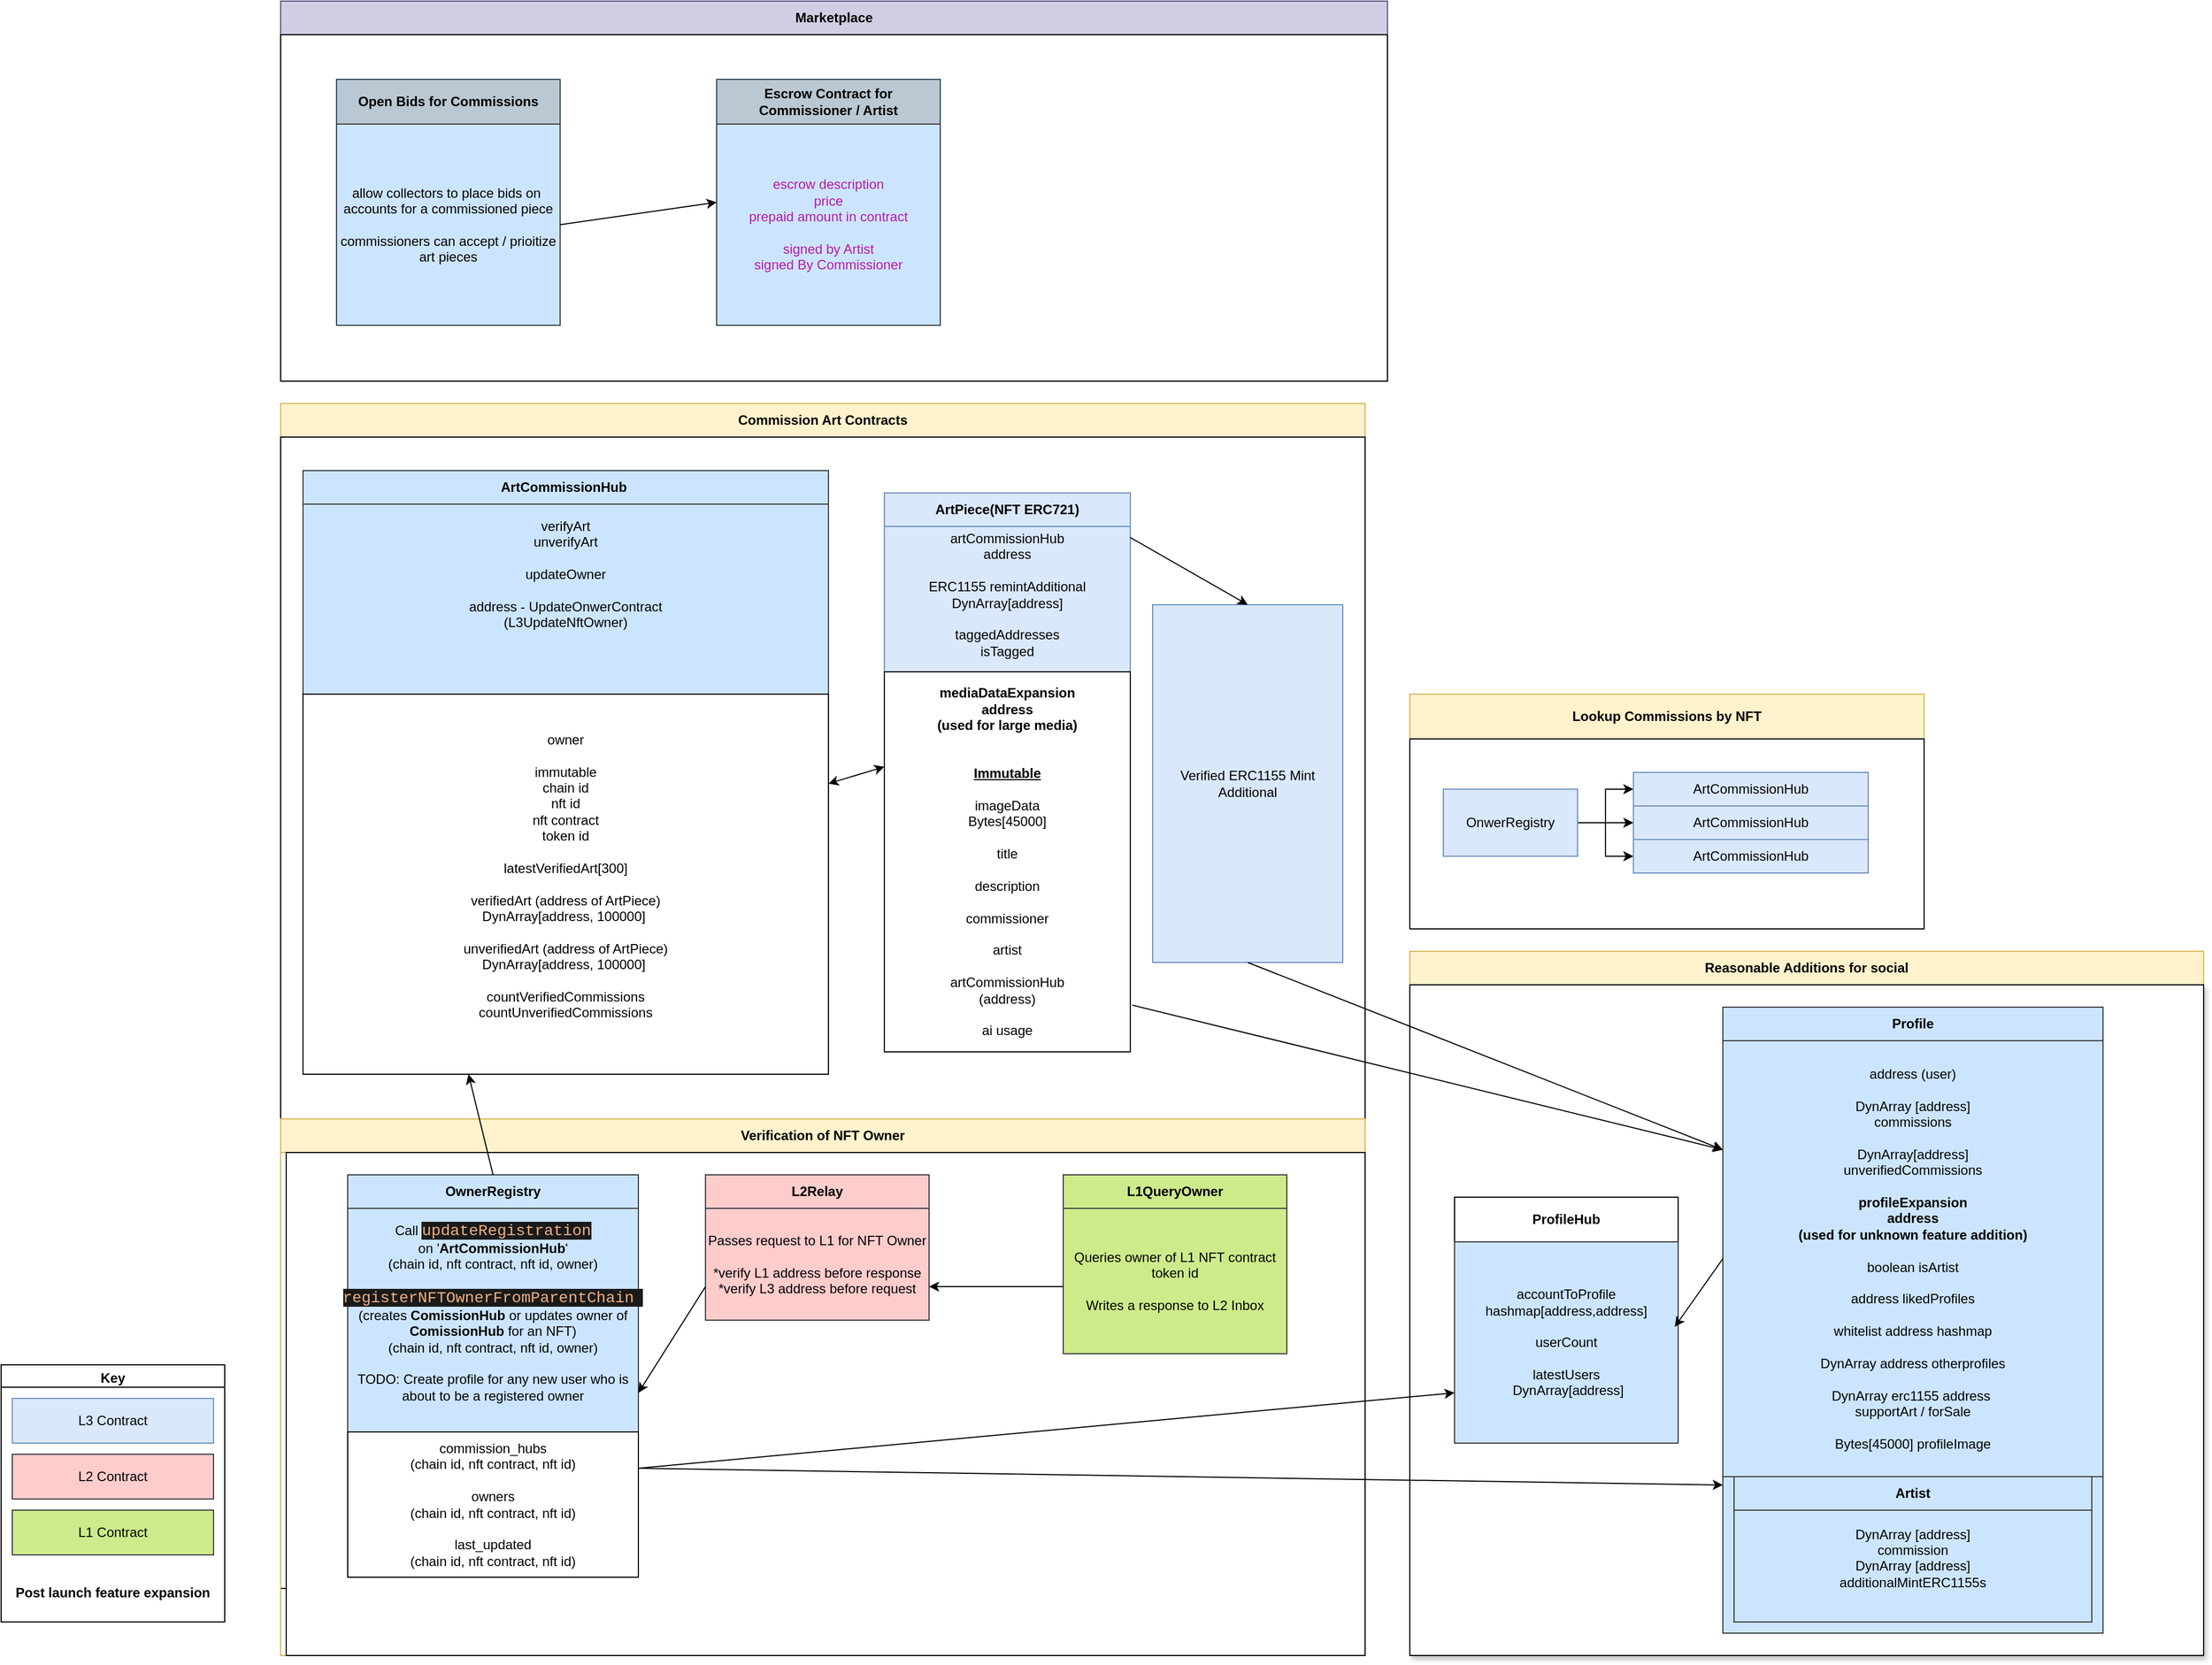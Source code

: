 <mxfile pages="2">
    <diagram name="Object Relational Map" id="AT5KFRhKi9N9oEdTmB1e">
        <mxGraphModel dx="1309" dy="1263" grid="1" gridSize="10" guides="1" tooltips="1" connect="1" arrows="1" fold="1" page="1" pageScale="1" pageWidth="850" pageHeight="1100" math="0" shadow="0">
            <root>
                <mxCell id="0"/>
                <mxCell id="1" parent="0"/>
                <mxCell id="g5kdfNZb34JJmgtbnOKz-108" value="Commission Art Contracts" style="swimlane;whiteSpace=wrap;html=1;fillColor=#fff2cc;strokeColor=#d6b656;" parent="1" vertex="1">
                    <mxGeometry x="850" y="1580" width="750" height="430" as="geometry"/>
                </mxCell>
                <mxCell id="g5kdfNZb34JJmgtbnOKz-109" style="edgeStyle=orthogonalEdgeStyle;rounded=0;orthogonalLoop=1;jettySize=auto;html=1;entryX=0;entryY=0.5;entryDx=0;entryDy=0;" parent="g5kdfNZb34JJmgtbnOKz-108" source="g5kdfNZb34JJmgtbnOKz-110" target="g5kdfNZb34JJmgtbnOKz-112" edge="1">
                    <mxGeometry relative="1" as="geometry"/>
                </mxCell>
                <mxCell id="g5kdfNZb34JJmgtbnOKz-110" value="&lt;b&gt;Single NFT Registry&lt;/b&gt;&lt;div&gt;address - L1 NFT Contract&lt;/div&gt;&lt;div&gt;uint256 - L1 NFT ID&lt;/div&gt;&lt;div&gt;&lt;div&gt;DynArray[address(commissionArt, 100000] - verifiedCommission&lt;/div&gt;&lt;div&gt;&lt;div&gt;DynArray[address(commissionArt, 100000] - unconfirmedCommission&lt;/div&gt;&lt;div&gt;countVerifiedCommissions&lt;/div&gt;&lt;div&gt;hashMap[&lt;span style=&quot;background-color: transparent; color: light-dark(rgb(0, 0, 0), rgb(255, 255, 255));&quot;&gt;] -&amp;nbsp;&lt;/span&gt;&lt;/div&gt;&lt;div&gt;&lt;span style=&quot;background-color: transparent; color: light-dark(rgb(0, 0, 0), rgb(255, 255, 255));&quot;&gt;-add / remove from allowedCommssioners&lt;/span&gt;&lt;/div&gt;&lt;div&gt;&lt;br&gt;&lt;/div&gt;&lt;/div&gt;&lt;/div&gt;" style="rounded=0;whiteSpace=wrap;html=1;fillColor=#dae8fc;strokeColor=#6c8ebf;" parent="g5kdfNZb34JJmgtbnOKz-108" vertex="1">
                    <mxGeometry x="30" y="70" width="340" height="180" as="geometry"/>
                </mxCell>
                <mxCell id="g5kdfNZb34JJmgtbnOKz-111" value="Commission" style="swimlane;whiteSpace=wrap;html=1;startSize=23;fillColor=#dae8fc;strokeColor=#6c8ebf;" parent="g5kdfNZb34JJmgtbnOKz-108" vertex="1">
                    <mxGeometry x="480" y="50" width="200" height="200" as="geometry"/>
                </mxCell>
                <mxCell id="g5kdfNZb34JJmgtbnOKz-112" value="&lt;table&gt;&lt;tbody&gt;&lt;tr&gt;&lt;td&gt;&lt;span style=&quot;background-color: light-dark(#ffffff, var(--ge-dark-color, #121212));&quot;&gt;&lt;br&gt;&lt;/span&gt;&lt;/td&gt;&lt;td&gt;&lt;span style=&quot;background-color: light-dark(#ffffff, var(--ge-dark-color, #121212));&quot;&gt;&lt;br&gt;&lt;/span&gt;&lt;/td&gt;&lt;/tr&gt;&lt;tr&gt;&lt;td&gt;&lt;span style=&quot;background-color: light-dark(#ffffff, var(--ge-dark-color, #121212));&quot;&gt;artData&lt;br&gt;ERC1155 remintAddress&lt;br&gt;artist&lt;br&gt;commissioner&lt;/span&gt;&lt;/td&gt;&lt;td&gt;&lt;span style=&quot;background-color: light-dark(#ffffff, var(--ge-dark-color, #121212));&quot;&gt;&lt;br&gt;&lt;/span&gt;&lt;/td&gt;&lt;/tr&gt;&lt;tr&gt;&lt;td&gt;&lt;span style=&quot;background-color: light-dark(#ffffff, var(--ge-dark-color, #121212));&quot;&gt;&lt;br&gt;&lt;/span&gt;&lt;/td&gt;&lt;td&gt;&lt;span style=&quot;background-color: light-dark(#ffffff, var(--ge-dark-color, #121212));&quot;&gt;&lt;br&gt;&lt;/span&gt;&lt;/td&gt;&lt;/tr&gt;&lt;tr&gt;&lt;td&gt;&lt;span style=&quot;background-color: light-dark(#ffffff, var(--ge-dark-color, #121212));&quot;&gt;&lt;br&gt;&lt;/span&gt;&lt;/td&gt;&lt;td&gt;&lt;span style=&quot;background-color: light-dark(#ffffff, var(--ge-dark-color, #121212));&quot;&gt;&lt;br&gt;&lt;/span&gt;&lt;/td&gt;&lt;/tr&gt;&lt;tr&gt;&lt;td&gt;&lt;span style=&quot;background-color: light-dark(#ffffff, var(--ge-dark-color, #121212));&quot;&gt;&lt;br&gt;&lt;/span&gt;&lt;/td&gt;&lt;td&gt;&lt;span style=&quot;background-color: light-dark(#ffffff, var(--ge-dark-color, #121212));&quot;&gt;&lt;br&gt;&lt;/span&gt;&lt;/td&gt;&lt;/tr&gt;&lt;tr&gt;&lt;td&gt;&lt;span style=&quot;background-color: light-dark(#ffffff, var(--ge-dark-color, #121212));&quot;&gt;&lt;br&gt;&lt;/span&gt;&lt;/td&gt;&lt;td&gt;&lt;span style=&quot;background-color: light-dark(#ffffff, var(--ge-dark-color, #121212));&quot;&gt;&lt;br&gt;&lt;/span&gt;&lt;/td&gt;&lt;/tr&gt;&lt;tr&gt;&lt;td&gt;&lt;span style=&quot;background-color: light-dark(#ffffff, var(--ge-dark-color, #121212));&quot;&gt;&lt;br&gt;&lt;/span&gt;&lt;/td&gt;&lt;td&gt;&lt;span style=&quot;background-color: light-dark(#ffffff, var(--ge-dark-color, #121212));&quot;&gt;&lt;br&gt;&lt;/span&gt;&lt;/td&gt;&lt;/tr&gt;&lt;tr&gt;&lt;td&gt;&lt;span style=&quot;background-color: light-dark(#ffffff, var(--ge-dark-color, #121212));&quot;&gt;&lt;br&gt;&lt;/span&gt;&lt;/td&gt;&lt;td&gt;&lt;span style=&quot;background-color: light-dark(#ffffff, var(--ge-dark-color, #121212));&quot;&gt;&lt;br&gt;&lt;/span&gt;&lt;/td&gt;&lt;/tr&gt;&lt;/tbody&gt;&lt;/table&gt;" style="rounded=0;whiteSpace=wrap;html=1;fillColor=#dae8fc;strokeColor=#6c8ebf;" parent="g5kdfNZb34JJmgtbnOKz-111" vertex="1">
                    <mxGeometry y="20" width="200" height="180" as="geometry"/>
                </mxCell>
                <mxCell id="g5kdfNZb34JJmgtbnOKz-113" value="Verified ERC1155 Mint Additional" style="rounded=0;whiteSpace=wrap;html=1;fillColor=#dae8fc;strokeColor=#6c8ebf;" parent="g5kdfNZb34JJmgtbnOKz-108" vertex="1">
                    <mxGeometry x="490" y="290" width="170" height="40" as="geometry"/>
                </mxCell>
                <mxCell id="g5kdfNZb34JJmgtbnOKz-118" value="Think about abuse?&amp;nbsp; Users need to be able to unverify all commissions apart from a few" style="text;html=1;align=center;verticalAlign=middle;resizable=0;points=[];autosize=1;strokeColor=none;fillColor=none;" parent="1" vertex="1">
                    <mxGeometry x="880" y="2100" width="490" height="30" as="geometry"/>
                </mxCell>
                <mxCell id="g5kdfNZb34JJmgtbnOKz-119" value="Commission Art Contracts" style="swimlane;whiteSpace=wrap;html=1;fillColor=#fff2cc;strokeColor=#d6b656;rounded=0;glass=0;shadow=0;startSize=30;" parent="1" vertex="1">
                    <mxGeometry x="630" y="1450" width="970" height="1120" as="geometry"/>
                </mxCell>
                <mxCell id="g5kdfNZb34JJmgtbnOKz-120" value="" style="rounded=0;whiteSpace=wrap;html=1;" parent="g5kdfNZb34JJmgtbnOKz-119" vertex="1">
                    <mxGeometry y="30" width="970" height="1030" as="geometry"/>
                </mxCell>
                <mxCell id="g5kdfNZb34JJmgtbnOKz-121" value="ArtPiece(NFT ERC721)" style="swimlane;whiteSpace=wrap;html=1;startSize=30;fillColor=#dae8fc;strokeColor=#6c8ebf;" parent="g5kdfNZb34JJmgtbnOKz-119" vertex="1">
                    <mxGeometry x="540" y="80" width="220" height="440" as="geometry"/>
                </mxCell>
                <mxCell id="g5kdfNZb34JJmgtbnOKz-122" value="&lt;font style=&quot;color: light-dark(rgb(0, 0, 0), rgb(184, 25, 168));&quot;&gt;Verified ERC1155 Mint Additional&lt;/font&gt;" style="rounded=0;whiteSpace=wrap;html=1;fillColor=#dae8fc;strokeColor=#6c8ebf;" parent="g5kdfNZb34JJmgtbnOKz-119" vertex="1">
                    <mxGeometry x="780" y="180" width="170" height="320" as="geometry"/>
                </mxCell>
                <mxCell id="g5kdfNZb34JJmgtbnOKz-123" value="&lt;div&gt;artCommissionHub&lt;/div&gt;&lt;div&gt;address&lt;/div&gt;&lt;div&gt;&lt;br&gt;&lt;/div&gt;&lt;div&gt;&lt;div&gt;&lt;span style=&quot;background-color: transparent; color: light-dark(rgb(0, 0, 0), rgb(255, 255, 255));&quot;&gt;ERC1155 remintAdditional&lt;/span&gt;&lt;/div&gt;&lt;div&gt;&lt;span style=&quot;background-color: transparent; color: light-dark(rgb(0, 0, 0), rgb(255, 255, 255));&quot;&gt;DynArray[address]&lt;br&gt;&lt;/span&gt;&lt;/div&gt;&lt;div&gt;&lt;span style=&quot;background-color: transparent; color: light-dark(rgb(0, 0, 0), rgb(255, 255, 255));&quot;&gt;&lt;br&gt;&lt;/span&gt;&lt;/div&gt;&lt;div&gt;&lt;span style=&quot;background-color: transparent; color: light-dark(rgb(0, 0, 0), rgb(255, 255, 255));&quot;&gt;taggedAddresses&lt;/span&gt;&lt;/div&gt;&lt;div&gt;&lt;span style=&quot;background-color: transparent; color: light-dark(rgb(0, 0, 0), rgb(255, 255, 255));&quot;&gt;isTagged&lt;/span&gt;&lt;/div&gt;&lt;div&gt;&lt;br&gt;&lt;/div&gt;&lt;/div&gt;&lt;div&gt;&lt;br&gt;&lt;/div&gt;&lt;div&gt;&lt;br&gt;&lt;/div&gt;&lt;div&gt;&lt;br&gt;&lt;/div&gt;&lt;div&gt;&lt;br&gt;&lt;/div&gt;&lt;div&gt;&lt;br&gt;&lt;/div&gt;&lt;div&gt;&lt;br&gt;&lt;/div&gt;&lt;div&gt;&lt;br&gt;&lt;/div&gt;&lt;div&gt;&lt;br&gt;&lt;/div&gt;&lt;div&gt;&lt;br&gt;&lt;/div&gt;&lt;div&gt;&lt;br&gt;&lt;/div&gt;&lt;div&gt;&lt;br&gt;&lt;/div&gt;&lt;div&gt;&lt;br&gt;&lt;/div&gt;&lt;div&gt;&lt;br&gt;&lt;/div&gt;&lt;div&gt;&lt;br&gt;&lt;/div&gt;&lt;div&gt;&lt;br&gt;&lt;/div&gt;&lt;div&gt;&lt;font style=&quot;color: light-dark(rgb(0, 0, 0), rgb(184, 25, 168));&quot;&gt;&lt;b&gt;&lt;br&gt;&lt;/b&gt;&lt;/font&gt;&lt;/div&gt;&lt;div&gt;&lt;font style=&quot;color: light-dark(rgb(0, 0, 0), rgb(184, 25, 168));&quot;&gt;&lt;b&gt;&lt;br&gt;&lt;/b&gt;&lt;/font&gt;&lt;/div&gt;&lt;div&gt;&lt;font style=&quot;color: light-dark(rgb(0, 0, 0), rgb(184, 25, 168));&quot;&gt;&lt;b&gt;&lt;br&gt;&lt;/b&gt;&lt;/font&gt;&lt;/div&gt;&lt;div&gt;&lt;font style=&quot;color: light-dark(rgb(0, 0, 0), rgb(184, 25, 168));&quot;&gt;&lt;b&gt;&lt;br&gt;&lt;/b&gt;&lt;/font&gt;&lt;/div&gt;" style="rounded=0;whiteSpace=wrap;html=1;fillColor=#dae8fc;strokeColor=#6c8ebf;" parent="g5kdfNZb34JJmgtbnOKz-119" vertex="1">
                    <mxGeometry x="540" y="110" width="220" height="410" as="geometry"/>
                </mxCell>
                <mxCell id="g5kdfNZb34JJmgtbnOKz-124" value="&lt;div&gt;verifyArt&lt;/div&gt;&lt;div&gt;unverifyArt&lt;/div&gt;&lt;div&gt;&lt;br&gt;&lt;/div&gt;&lt;div&gt;updateOwner&lt;/div&gt;&lt;div&gt;&lt;br&gt;&lt;/div&gt;&lt;div&gt;&lt;div&gt;&lt;div&gt;&lt;div&gt;address - UpdateOnwerContract&lt;div&gt;(L3UpdateNftOwner)&lt;/div&gt;&lt;/div&gt;&lt;/div&gt;&lt;div&gt;&lt;br&gt;&lt;/div&gt;&lt;/div&gt;&lt;/div&gt;&lt;div&gt;&lt;br&gt;&lt;/div&gt;&lt;div&gt;&lt;br&gt;&lt;/div&gt;&lt;div&gt;&lt;br&gt;&lt;/div&gt;&lt;div&gt;&lt;br&gt;&lt;/div&gt;&lt;div&gt;&lt;br&gt;&lt;/div&gt;&lt;div&gt;&lt;br&gt;&lt;/div&gt;&lt;div&gt;&lt;br&gt;&lt;/div&gt;&lt;div&gt;&lt;br&gt;&lt;/div&gt;&lt;div&gt;&lt;br&gt;&lt;/div&gt;&lt;div&gt;&lt;br&gt;&lt;/div&gt;&lt;div&gt;&lt;br&gt;&lt;/div&gt;&lt;div&gt;&lt;br&gt;&lt;/div&gt;&lt;div&gt;&lt;br&gt;&lt;/div&gt;&lt;div&gt;&lt;br&gt;&lt;/div&gt;&lt;div&gt;&lt;br&gt;&lt;/div&gt;&lt;div&gt;&lt;br&gt;&lt;/div&gt;&lt;div&gt;&lt;br&gt;&lt;/div&gt;&lt;div&gt;&lt;br&gt;&lt;/div&gt;&lt;div&gt;&lt;br&gt;&lt;/div&gt;&lt;div&gt;&lt;br&gt;&lt;/div&gt;&lt;div&gt;&lt;br&gt;&lt;/div&gt;&lt;div&gt;&lt;br&gt;&lt;/div&gt;&lt;div&gt;&lt;br&gt;&lt;/div&gt;&lt;div&gt;&lt;br&gt;&lt;/div&gt;&lt;div&gt;&lt;br&gt;&lt;/div&gt;" style="rounded=0;whiteSpace=wrap;html=1;fillColor=#cce5ff;strokeColor=#36393d;" parent="g5kdfNZb34JJmgtbnOKz-119" vertex="1">
                    <mxGeometry x="20" y="90" width="470" height="500" as="geometry"/>
                </mxCell>
                <mxCell id="g5kdfNZb34JJmgtbnOKz-125" value="Verification of NFT Owner" style="swimlane;whiteSpace=wrap;html=1;startSize=30;fillColor=#fff2cc;strokeColor=#d6b656;" parent="g5kdfNZb34JJmgtbnOKz-119" vertex="1">
                    <mxGeometry y="640" width="970" height="480" as="geometry"/>
                </mxCell>
                <mxCell id="g5kdfNZb34JJmgtbnOKz-126" value="" style="rounded=0;whiteSpace=wrap;html=1;" parent="g5kdfNZb34JJmgtbnOKz-125" vertex="1">
                    <mxGeometry x="5" y="30" width="965" height="450" as="geometry"/>
                </mxCell>
                <mxCell id="g5kdfNZb34JJmgtbnOKz-127" value="L2Relay" style="swimlane;whiteSpace=wrap;html=1;fillColor=#ffcccc;strokeColor=#36393d;startSize=30;" parent="g5kdfNZb34JJmgtbnOKz-125" vertex="1">
                    <mxGeometry x="380" y="50" width="200" height="130" as="geometry"/>
                </mxCell>
                <mxCell id="g5kdfNZb34JJmgtbnOKz-128" value="Passes request to L1 for NFT Owner&lt;div&gt;&lt;br&gt;&lt;/div&gt;&lt;div&gt;*verify L1 address before response&lt;/div&gt;&lt;div&gt;*verify L3 address before request&lt;/div&gt;" style="rounded=0;whiteSpace=wrap;html=1;fillColor=#ffcccc;strokeColor=#36393d;" parent="g5kdfNZb34JJmgtbnOKz-127" vertex="1">
                    <mxGeometry y="30" width="200" height="100" as="geometry"/>
                </mxCell>
                <mxCell id="g5kdfNZb34JJmgtbnOKz-129" value="OwnerRegistry" style="swimlane;whiteSpace=wrap;html=1;fillColor=#cce5ff;strokeColor=#36393d;startSize=30;" parent="g5kdfNZb34JJmgtbnOKz-125" vertex="1">
                    <mxGeometry x="60" y="50" width="260" height="360" as="geometry"/>
                </mxCell>
                <mxCell id="g5kdfNZb34JJmgtbnOKz-130" value="&lt;div&gt;&lt;span style=&quot;background-color: transparent; color: light-dark(rgb(0, 0, 0), rgb(255, 255, 255));&quot;&gt;Call&amp;nbsp;&lt;/span&gt;&lt;span style=&quot;color: rgb(239, 176, 128); background-color: rgb(26, 26, 26); font-family: Consolas, &amp;quot;Courier New&amp;quot;, monospace; font-size: 14px; white-space: pre;&quot;&gt;updateRegistration&lt;/span&gt;&lt;/div&gt;&lt;div&gt;on &#39;&lt;b&gt;ArtCommissionHub&lt;/b&gt;&#39;&lt;br&gt;&lt;/div&gt;&lt;div&gt;(chain id, nft contract, nft id, owner)&lt;/div&gt;&lt;div&gt;&lt;br&gt;&lt;/div&gt;&lt;div&gt;&lt;span style=&quot;color: rgb(239, 176, 128); background-color: rgb(26, 26, 26); font-family: Consolas, &amp;quot;Courier New&amp;quot;, monospace; font-size: 14px; white-space: pre;&quot;&gt;registerNFTOwnerFromParentChain &lt;/span&gt;&lt;/div&gt;&lt;div&gt;(creates &lt;b&gt;ComissionHub &lt;/b&gt;or updates owner of &lt;b&gt;ComissionHub &lt;/b&gt;for an NFT)&lt;br&gt;&lt;/div&gt;&lt;div&gt;&lt;div&gt;(chain id, nft contract, nft id, owner)&lt;/div&gt;&lt;div&gt;&lt;br&gt;&lt;/div&gt;&lt;div&gt;TODO: Create profile for any new user who is about to be a registered owner&lt;/div&gt;&lt;div&gt;&lt;br&gt;&lt;/div&gt;&lt;/div&gt;&lt;div&gt;&lt;br&gt;&lt;/div&gt;&lt;div&gt;&lt;br&gt;&lt;/div&gt;&lt;div&gt;&lt;br&gt;&lt;/div&gt;&lt;div&gt;&lt;br&gt;&lt;/div&gt;&lt;div&gt;&lt;br&gt;&lt;/div&gt;&lt;div&gt;&lt;br&gt;&lt;/div&gt;&lt;div&gt;&lt;br&gt;&lt;/div&gt;&lt;div&gt;&lt;br&gt;&lt;/div&gt;&lt;div&gt;&lt;br&gt;&lt;/div&gt;" style="rounded=0;whiteSpace=wrap;html=1;fillColor=#cce5ff;strokeColor=#36393d;" parent="g5kdfNZb34JJmgtbnOKz-129" vertex="1">
                    <mxGeometry y="30" width="260" height="330" as="geometry"/>
                </mxCell>
                <mxCell id="g5kdfNZb34JJmgtbnOKz-131" value="commission_hubs&lt;div&gt;(chain id, nft contract, nft id)&lt;/div&gt;&lt;div&gt;&lt;br&gt;&lt;/div&gt;&lt;div&gt;owners&lt;/div&gt;&lt;div&gt;(chain id, nft contract, nft id)&lt;/div&gt;&lt;div&gt;&lt;br&gt;&lt;/div&gt;&lt;div&gt;last_updated&lt;/div&gt;&lt;div&gt;&lt;div&gt;(chain id, nft contract, nft id)&lt;/div&gt;&lt;/div&gt;" style="rounded=0;whiteSpace=wrap;html=1;" parent="g5kdfNZb34JJmgtbnOKz-129" vertex="1">
                    <mxGeometry y="230" width="260" height="130" as="geometry"/>
                </mxCell>
                <mxCell id="g5kdfNZb34JJmgtbnOKz-132" value="L1QueryOwner" style="swimlane;whiteSpace=wrap;html=1;startSize=30;fillColor=#cdeb8b;strokeColor=#36393d;" parent="g5kdfNZb34JJmgtbnOKz-125" vertex="1">
                    <mxGeometry x="700" y="50" width="200" height="130" as="geometry"/>
                </mxCell>
                <mxCell id="g5kdfNZb34JJmgtbnOKz-133" value="Queries owner of L1 NFT contract token id&lt;div&gt;&lt;br&gt;&lt;/div&gt;&lt;div&gt;Writes a response to L2 Inbox&lt;/div&gt;" style="rounded=0;whiteSpace=wrap;html=1;fillColor=#cdeb8b;strokeColor=#36393d;" parent="g5kdfNZb34JJmgtbnOKz-125" vertex="1">
                    <mxGeometry x="700" y="80" width="200" height="130" as="geometry"/>
                </mxCell>
                <mxCell id="g5kdfNZb34JJmgtbnOKz-134" value="" style="endArrow=classic;html=1;rounded=0;entryX=1;entryY=0.75;entryDx=0;entryDy=0;" parent="g5kdfNZb34JJmgtbnOKz-125" edge="1">
                    <mxGeometry width="50" height="50" relative="1" as="geometry">
                        <mxPoint x="700" y="150" as="sourcePoint"/>
                        <mxPoint x="580" y="150" as="targetPoint"/>
                    </mxGeometry>
                </mxCell>
                <mxCell id="g5kdfNZb34JJmgtbnOKz-135" value="" style="endArrow=classic;html=1;rounded=0;entryX=1;entryY=0.5;entryDx=0;entryDy=0;" parent="g5kdfNZb34JJmgtbnOKz-125" target="g5kdfNZb34JJmgtbnOKz-130" edge="1">
                    <mxGeometry width="50" height="50" relative="1" as="geometry">
                        <mxPoint x="380" y="150" as="sourcePoint"/>
                        <mxPoint x="260" y="150" as="targetPoint"/>
                    </mxGeometry>
                </mxCell>
                <mxCell id="g5kdfNZb34JJmgtbnOKz-136" value="" style="endArrow=classic;html=1;rounded=0;entryX=0.315;entryY=1;entryDx=0;entryDy=0;exitX=0.5;exitY=0;exitDx=0;exitDy=0;entryPerimeter=0;" parent="g5kdfNZb34JJmgtbnOKz-119" source="g5kdfNZb34JJmgtbnOKz-129" target="g5kdfNZb34JJmgtbnOKz-141" edge="1">
                    <mxGeometry width="50" height="50" relative="1" as="geometry">
                        <mxPoint x="940" y="370" as="sourcePoint"/>
                        <mxPoint x="1020" y="330" as="targetPoint"/>
                    </mxGeometry>
                </mxCell>
                <mxCell id="g5kdfNZb34JJmgtbnOKz-137" value="" style="endArrow=classic;html=1;rounded=0;exitX=1;exitY=0.024;exitDx=0;exitDy=0;entryX=0.5;entryY=0;entryDx=0;entryDy=0;exitPerimeter=0;" parent="g5kdfNZb34JJmgtbnOKz-119" source="g5kdfNZb34JJmgtbnOKz-123" target="g5kdfNZb34JJmgtbnOKz-122" edge="1">
                    <mxGeometry width="50" height="50" relative="1" as="geometry">
                        <mxPoint x="940" y="370" as="sourcePoint"/>
                        <mxPoint x="990" y="320" as="targetPoint"/>
                    </mxGeometry>
                </mxCell>
                <mxCell id="g5kdfNZb34JJmgtbnOKz-138" value="&lt;div&gt;&lt;font style=&quot;color: light-dark(rgb(0, 0, 0), rgb(184, 25, 168));&quot;&gt;&lt;b&gt;mediaDataExpansion&lt;/b&gt;&lt;/font&gt;&lt;/div&gt;&lt;div&gt;&lt;font style=&quot;color: light-dark(rgb(0, 0, 0), rgb(184, 25, 168));&quot;&gt;&lt;b&gt;address&lt;/b&gt;&lt;/font&gt;&lt;/div&gt;&lt;div&gt;&lt;b style=&quot;color: light-dark(rgb(0, 0, 0), rgb(184, 25, 168)); background-color: transparent;&quot;&gt;(used for large media)&lt;/b&gt;&lt;/div&gt;&lt;div&gt;&lt;span style=&quot;background-color: transparent; color: light-dark(rgb(0, 0, 0), rgb(255, 255, 255));&quot;&gt;&lt;u&gt;&lt;br&gt;&lt;/u&gt;&lt;/span&gt;&lt;/div&gt;&lt;div&gt;&lt;span style=&quot;background-color: transparent; color: light-dark(rgb(0, 0, 0), rgb(255, 255, 255));&quot;&gt;&lt;u&gt;&lt;br&gt;&lt;/u&gt;&lt;/span&gt;&lt;/div&gt;&lt;div&gt;&lt;span style=&quot;background-color: transparent; color: light-dark(rgb(0, 0, 0), rgb(255, 255, 255));&quot;&gt;&lt;u&gt;&lt;b&gt;Immutable&lt;/b&gt;&lt;/u&gt;&lt;/span&gt;&lt;/div&gt;&lt;div&gt;&lt;span style=&quot;background-color: transparent; color: light-dark(rgb(0, 0, 0), rgb(255, 255, 255));&quot;&gt;&lt;u&gt;&lt;b&gt;&lt;br&gt;&lt;/b&gt;&lt;/u&gt;&lt;/span&gt;&lt;/div&gt;&lt;div&gt;&lt;div&gt;&lt;span style=&quot;background-color: transparent; color: light-dark(rgb(0, 0, 0), rgb(255, 255, 255));&quot;&gt;imageData&lt;/span&gt;&lt;/div&gt;&lt;div&gt;&lt;span style=&quot;background-color: transparent; color: light-dark(rgb(0, 0, 0), rgb(255, 255, 255));&quot;&gt;Bytes[45000]&lt;/span&gt;&lt;/div&gt;&lt;/div&gt;&lt;div&gt;&lt;span style=&quot;background-color: transparent; color: light-dark(rgb(0, 0, 0), rgb(255, 255, 255));&quot;&gt;&lt;br&gt;&lt;/span&gt;&lt;/div&gt;&lt;div&gt;&lt;span style=&quot;background-color: transparent; color: light-dark(rgb(0, 0, 0), rgb(255, 255, 255));&quot;&gt;title&lt;/span&gt;&lt;/div&gt;&lt;div&gt;&lt;span style=&quot;background-color: transparent; color: light-dark(rgb(0, 0, 0), rgb(255, 255, 255));&quot;&gt;&lt;br&gt;&lt;/span&gt;&lt;/div&gt;&lt;div&gt;&lt;span style=&quot;background-color: transparent; color: light-dark(rgb(0, 0, 0), rgb(255, 255, 255));&quot;&gt;description&lt;/span&gt;&lt;/div&gt;&lt;div&gt;&lt;span style=&quot;background-color: transparent; color: light-dark(rgb(0, 0, 0), rgb(255, 255, 255));&quot;&gt;&lt;br&gt;&lt;/span&gt;&lt;/div&gt;&lt;div&gt;&lt;span style=&quot;background-color: transparent; color: light-dark(rgb(0, 0, 0), rgb(255, 255, 255));&quot;&gt;commissioner&lt;/span&gt;&lt;/div&gt;&lt;div&gt;&lt;span style=&quot;background-color: transparent; color: light-dark(rgb(0, 0, 0), rgb(255, 255, 255));&quot;&gt;&lt;br&gt;&lt;/span&gt;&lt;/div&gt;&lt;div&gt;&lt;span style=&quot;background-color: transparent; color: light-dark(rgb(0, 0, 0), rgb(255, 255, 255));&quot;&gt;artist&lt;/span&gt;&lt;/div&gt;&lt;div&gt;&lt;span style=&quot;background-color: transparent; color: light-dark(rgb(0, 0, 0), rgb(255, 255, 255));&quot;&gt;&lt;br&gt;&lt;/span&gt;&lt;/div&gt;&lt;div&gt;&lt;span style=&quot;background-color: transparent; color: light-dark(rgb(0, 0, 0), rgb(255, 255, 255));&quot;&gt;artCommissionHub&lt;/span&gt;&lt;/div&gt;&lt;div&gt;&lt;span style=&quot;background-color: transparent; color: light-dark(rgb(0, 0, 0), rgb(255, 255, 255));&quot;&gt;(address)&lt;/span&gt;&lt;/div&gt;&lt;div&gt;&lt;span style=&quot;background-color: transparent; color: light-dark(rgb(0, 0, 0), rgb(255, 255, 255));&quot;&gt;&lt;br&gt;&lt;/span&gt;&lt;/div&gt;&lt;div&gt;&lt;span style=&quot;background-color: transparent; color: light-dark(rgb(0, 0, 0), rgb(255, 255, 255));&quot;&gt;ai usage&lt;/span&gt;&lt;/div&gt;" style="rounded=0;whiteSpace=wrap;html=1;" parent="g5kdfNZb34JJmgtbnOKz-119" vertex="1">
                    <mxGeometry x="540" y="240" width="220" height="340" as="geometry"/>
                </mxCell>
                <mxCell id="g5kdfNZb34JJmgtbnOKz-139" value="" style="endArrow=classic;startArrow=classic;html=1;rounded=0;entryX=0;entryY=0.25;entryDx=0;entryDy=0;exitX=1;exitY=0.5;exitDx=0;exitDy=0;" parent="g5kdfNZb34JJmgtbnOKz-119" source="g5kdfNZb34JJmgtbnOKz-124" target="g5kdfNZb34JJmgtbnOKz-138" edge="1">
                    <mxGeometry width="50" height="50" relative="1" as="geometry">
                        <mxPoint x="810" y="440" as="sourcePoint"/>
                        <mxPoint x="860" y="390" as="targetPoint"/>
                        <Array as="points"/>
                    </mxGeometry>
                </mxCell>
                <mxCell id="g5kdfNZb34JJmgtbnOKz-140" value="ArtCommissionHub&amp;nbsp;" style="swimlane;whiteSpace=wrap;html=1;startSize=30;fillColor=#cce5ff;strokeColor=#36393d;" parent="g5kdfNZb34JJmgtbnOKz-119" vertex="1">
                    <mxGeometry x="20" y="60" width="470" height="540" as="geometry"/>
                </mxCell>
                <mxCell id="g5kdfNZb34JJmgtbnOKz-141" value="&lt;div&gt;&lt;br&gt;&lt;/div&gt;&lt;div&gt;&lt;div&gt;owner&lt;/div&gt;&lt;div&gt;&lt;br&gt;&lt;/div&gt;&lt;div&gt;immutable&lt;/div&gt;&lt;div&gt;chain id&lt;/div&gt;&lt;div&gt;nft id&lt;/div&gt;&lt;div&gt;nft contract&lt;/div&gt;&lt;div&gt;token id&lt;/div&gt;&lt;div&gt;&lt;br&gt;&lt;/div&gt;&lt;div&gt;latestVerifiedArt[300]&lt;/div&gt;&lt;div&gt;&lt;br&gt;&lt;/div&gt;&lt;div&gt;verifiedArt (address of ArtPiece)&lt;/div&gt;&lt;div&gt;&lt;div&gt;DynArray[address, 100000]&amp;nbsp;&lt;/div&gt;&lt;div&gt;&lt;br&gt;&lt;/div&gt;&lt;div&gt;&lt;div&gt;unverifiedArt (address of ArtPiece)&lt;/div&gt;&lt;div&gt;DynArray[address, 100000]&amp;nbsp;&lt;/div&gt;&lt;/div&gt;&lt;div&gt;&lt;div&gt;&lt;br&gt;&lt;/div&gt;&lt;div&gt;countVerifiedCommissions&lt;/div&gt;&lt;div&gt;countUnverifiedCommissions&lt;/div&gt;&lt;/div&gt;&lt;/div&gt;&lt;/div&gt;&lt;div&gt;&lt;br&gt;&lt;/div&gt;&lt;div&gt;&lt;br&gt;&lt;/div&gt;" style="rounded=0;whiteSpace=wrap;html=1;" parent="g5kdfNZb34JJmgtbnOKz-140" vertex="1">
                    <mxGeometry y="200" width="470" height="340" as="geometry"/>
                </mxCell>
                <mxCell id="g5kdfNZb34JJmgtbnOKz-170" value="Reasonable Additions for social" style="swimlane;whiteSpace=wrap;html=1;fillColor=#fff2cc;strokeColor=#d6b656;startSize=30;" parent="1" vertex="1">
                    <mxGeometry x="1640" y="1940" width="710" height="630" as="geometry"/>
                </mxCell>
                <mxCell id="g5kdfNZb34JJmgtbnOKz-171" value="" style="rounded=0;whiteSpace=wrap;html=1;shadow=1;" parent="g5kdfNZb34JJmgtbnOKz-170" vertex="1">
                    <mxGeometry y="30" width="710" height="600" as="geometry"/>
                </mxCell>
                <mxCell id="g5kdfNZb34JJmgtbnOKz-172" value="ProfileHub" style="swimlane;whiteSpace=wrap;html=1;startSize=40;" parent="g5kdfNZb34JJmgtbnOKz-170" vertex="1">
                    <mxGeometry x="40" y="220" width="200" height="220" as="geometry"/>
                </mxCell>
                <mxCell id="g5kdfNZb34JJmgtbnOKz-173" value="" style="whiteSpace=wrap;html=1;" parent="g5kdfNZb34JJmgtbnOKz-172" vertex="1">
                    <mxGeometry y="40" width="200" height="160" as="geometry"/>
                </mxCell>
                <mxCell id="g5kdfNZb34JJmgtbnOKz-174" value="accountToProfile&lt;div&gt;hashmap[address,address]&lt;/div&gt;&lt;div&gt;&lt;br&gt;&lt;/div&gt;&lt;div&gt;userCount&lt;/div&gt;&lt;div&gt;&lt;br&gt;&lt;/div&gt;&lt;div&gt;latestUsers&lt;/div&gt;&lt;div&gt;&amp;nbsp;DynArray[address]&lt;/div&gt;" style="rounded=0;whiteSpace=wrap;html=1;fillColor=#cce5ff;strokeColor=#36393d;" parent="g5kdfNZb34JJmgtbnOKz-172" vertex="1">
                    <mxGeometry y="40" width="200" height="180" as="geometry"/>
                </mxCell>
                <mxCell id="g5kdfNZb34JJmgtbnOKz-175" value="Profile" style="swimlane;whiteSpace=wrap;html=1;startSize=30;fillColor=#cce5ff;strokeColor=#36393d;" parent="g5kdfNZb34JJmgtbnOKz-170" vertex="1">
                    <mxGeometry x="280" y="50" width="340" height="560" as="geometry"/>
                </mxCell>
                <mxCell id="g5kdfNZb34JJmgtbnOKz-176" value="&lt;div&gt;&lt;br&gt;&lt;/div&gt;" style="rounded=0;whiteSpace=wrap;html=1;fillColor=#cce5ff;strokeColor=#36393d;" parent="g5kdfNZb34JJmgtbnOKz-175" vertex="1">
                    <mxGeometry y="30" width="340" height="530" as="geometry"/>
                </mxCell>
                <mxCell id="g5kdfNZb34JJmgtbnOKz-177" value="&lt;div&gt;address (user)&lt;/div&gt;&lt;div&gt;&lt;br&gt;&lt;/div&gt;DynArray [address]&lt;div&gt;commissions&lt;/div&gt;&lt;div&gt;&lt;font style=&quot;color: light-dark(rgb(0, 0, 0), rgb(184, 25, 168));&quot;&gt;&lt;br&gt;&lt;/font&gt;&lt;/div&gt;&lt;div&gt;&lt;font&gt;DynArray[address]&lt;/font&gt;&lt;/div&gt;&lt;div&gt;&lt;font&gt;unverifiedCommissions&lt;/font&gt;&lt;/div&gt;&lt;div&gt;&lt;font style=&quot;color: light-dark(rgb(0, 0, 0), rgb(184, 25, 168));&quot;&gt;&lt;br&gt;&lt;/font&gt;&lt;/div&gt;&lt;div&gt;&lt;b&gt;&lt;font style=&quot;color: light-dark(rgb(0, 0, 0), rgb(184, 25, 168));&quot;&gt;profileExpansion&lt;/font&gt;&lt;/b&gt;&lt;/div&gt;&lt;div&gt;&lt;b&gt;&lt;font style=&quot;color: light-dark(rgb(0, 0, 0), rgb(184, 25, 168));&quot;&gt;address&lt;/font&gt;&lt;/b&gt;&lt;/div&gt;&lt;div&gt;&lt;b&gt;&lt;font style=&quot;color: light-dark(rgb(0, 0, 0), rgb(184, 25, 168));&quot;&gt;(used for unknown feature addition)&lt;/font&gt;&lt;/b&gt;&lt;/div&gt;&lt;div&gt;&lt;br&gt;&lt;/div&gt;&lt;div&gt;boolean isArtist&lt;/div&gt;&lt;div&gt;&lt;br&gt;&lt;/div&gt;&lt;div&gt;address likedProfiles&lt;/div&gt;&lt;div&gt;&lt;br&gt;&lt;/div&gt;&lt;div&gt;whitelist address hashmap&lt;/div&gt;&lt;div&gt;&lt;br&gt;&lt;/div&gt;&lt;div&gt;DynArray address otherprofiles&lt;/div&gt;&lt;div&gt;&lt;br&gt;&lt;/div&gt;&lt;div&gt;&lt;font style=&quot;color: light-dark(rgb(0, 0, 0), rgb(184, 25, 168));&quot;&gt;DynArray erc1155 address&amp;nbsp;&lt;/font&gt;&lt;/div&gt;&lt;div&gt;&lt;font style=&quot;color: light-dark(rgb(0, 0, 0), rgb(184, 25, 168));&quot;&gt;supportArt / forSale&lt;/font&gt;&lt;/div&gt;&lt;div&gt;&lt;br&gt;&lt;/div&gt;&lt;div&gt;Bytes[45000] profileImage&lt;/div&gt;" style="rounded=0;whiteSpace=wrap;html=1;fillColor=#cce5ff;strokeColor=#36393d;" parent="g5kdfNZb34JJmgtbnOKz-175" vertex="1">
                    <mxGeometry y="30" width="340" height="390" as="geometry"/>
                </mxCell>
                <mxCell id="g5kdfNZb34JJmgtbnOKz-178" value="Artist" style="swimlane;whiteSpace=wrap;html=1;startSize=30;fillColor=#cce5ff;strokeColor=#36393d;" parent="g5kdfNZb34JJmgtbnOKz-175" vertex="1">
                    <mxGeometry x="10" y="420" width="320" height="130" as="geometry"/>
                </mxCell>
                <mxCell id="g5kdfNZb34JJmgtbnOKz-179" value="DynArray [address]&lt;div&gt;commission&lt;/div&gt;&lt;div&gt;DynArray [address]&lt;/div&gt;&lt;div&gt;additionalMintERC1155s&lt;/div&gt;&lt;div&gt;&lt;br&gt;&lt;/div&gt;" style="rounded=0;whiteSpace=wrap;html=1;fillColor=#cce5ff;strokeColor=#36393d;" parent="g5kdfNZb34JJmgtbnOKz-175" vertex="1">
                    <mxGeometry x="10" y="450" width="320" height="100" as="geometry"/>
                </mxCell>
                <mxCell id="g5kdfNZb34JJmgtbnOKz-180" style="edgeStyle=orthogonalEdgeStyle;rounded=0;orthogonalLoop=1;jettySize=auto;html=1;exitX=0.5;exitY=1;exitDx=0;exitDy=0;" parent="g5kdfNZb34JJmgtbnOKz-175" source="g5kdfNZb34JJmgtbnOKz-179" target="g5kdfNZb34JJmgtbnOKz-179" edge="1">
                    <mxGeometry relative="1" as="geometry"/>
                </mxCell>
                <mxCell id="g5kdfNZb34JJmgtbnOKz-200" value="" style="endArrow=classic;html=1;rounded=0;exitX=0;exitY=0.5;exitDx=0;exitDy=0;entryX=0.985;entryY=0.422;entryDx=0;entryDy=0;entryPerimeter=0;" parent="g5kdfNZb34JJmgtbnOKz-170" source="g5kdfNZb34JJmgtbnOKz-177" target="g5kdfNZb34JJmgtbnOKz-174" edge="1">
                    <mxGeometry width="50" height="50" relative="1" as="geometry">
                        <mxPoint x="-300" y="160" as="sourcePoint"/>
                        <mxPoint x="-250" y="110" as="targetPoint"/>
                    </mxGeometry>
                </mxCell>
                <mxCell id="g5kdfNZb34JJmgtbnOKz-181" value="" style="endArrow=classic;html=1;rounded=0;entryX=0;entryY=0.75;entryDx=0;entryDy=0;exitX=1;exitY=0.25;exitDx=0;exitDy=0;" parent="1" source="g5kdfNZb34JJmgtbnOKz-131" target="g5kdfNZb34JJmgtbnOKz-174" edge="1">
                    <mxGeometry width="50" height="50" relative="1" as="geometry">
                        <mxPoint x="1690" y="2410" as="sourcePoint"/>
                        <mxPoint x="1490" y="2240" as="targetPoint"/>
                    </mxGeometry>
                </mxCell>
                <mxCell id="g5kdfNZb34JJmgtbnOKz-182" value="&lt;font style=&quot;color: light-dark(rgb(0, 0, 0), rgb(184, 25, 168));&quot;&gt;Marketplace&lt;/font&gt;" style="swimlane;whiteSpace=wrap;html=1;startSize=30;fillColor=#d0cee2;strokeColor=#56517e;" parent="1" vertex="1">
                    <mxGeometry x="630" y="1090" width="990" height="340" as="geometry"/>
                </mxCell>
                <mxCell id="g5kdfNZb34JJmgtbnOKz-183" value="" style="rounded=0;whiteSpace=wrap;html=1;" parent="g5kdfNZb34JJmgtbnOKz-182" vertex="1">
                    <mxGeometry y="30" width="990" height="310" as="geometry"/>
                </mxCell>
                <mxCell id="g5kdfNZb34JJmgtbnOKz-184" value="&lt;font style=&quot;color: light-dark(rgb(0, 0, 0), rgb(184, 25, 168));&quot;&gt;Open Bids for Commissions&lt;/font&gt;" style="swimlane;whiteSpace=wrap;html=1;startSize=40;fillColor=#bac8d3;strokeColor=#23445d;" parent="g5kdfNZb34JJmgtbnOKz-182" vertex="1">
                    <mxGeometry x="50" y="70" width="200" height="220" as="geometry"/>
                </mxCell>
                <mxCell id="g5kdfNZb34JJmgtbnOKz-185" value="" style="whiteSpace=wrap;html=1;" parent="g5kdfNZb34JJmgtbnOKz-184" vertex="1">
                    <mxGeometry y="40" width="200" height="160" as="geometry"/>
                </mxCell>
                <mxCell id="g5kdfNZb34JJmgtbnOKz-186" value="&lt;font style=&quot;color: light-dark(rgb(0, 0, 0), rgb(184, 25, 168));&quot;&gt;allow collectors to place bids on&amp;nbsp;&lt;/font&gt;&lt;div&gt;&lt;font style=&quot;color: light-dark(rgb(0, 0, 0), rgb(184, 25, 168));&quot;&gt;accounts for a commissioned piece&lt;/font&gt;&lt;/div&gt;&lt;div&gt;&lt;font style=&quot;color: light-dark(rgb(0, 0, 0), rgb(184, 25, 168));&quot;&gt;&lt;br&gt;&lt;/font&gt;&lt;/div&gt;&lt;div&gt;&lt;font style=&quot;color: light-dark(rgb(0, 0, 0), rgb(184, 25, 168));&quot;&gt;commissioners can accept / prioitize&lt;/font&gt;&lt;/div&gt;&lt;div&gt;&lt;font style=&quot;color: light-dark(rgb(0, 0, 0), rgb(184, 25, 168));&quot;&gt;art pieces&lt;/font&gt;&lt;/div&gt;" style="rounded=0;whiteSpace=wrap;html=1;fillColor=#cce5ff;strokeColor=#36393d;" parent="g5kdfNZb34JJmgtbnOKz-184" vertex="1">
                    <mxGeometry y="40" width="200" height="180" as="geometry"/>
                </mxCell>
                <mxCell id="lkXjO7_7kzo6fwQ48Zb2-1" value="&lt;font style=&quot;color: light-dark(rgb(0, 0, 0), rgb(184, 25, 168));&quot;&gt;Escrow Contract for Commissioner / Artist&lt;/font&gt;" style="swimlane;whiteSpace=wrap;html=1;startSize=40;fillColor=#bac8d3;strokeColor=#23445d;" parent="g5kdfNZb34JJmgtbnOKz-182" vertex="1">
                    <mxGeometry x="390" y="70" width="200" height="220" as="geometry"/>
                </mxCell>
                <mxCell id="lkXjO7_7kzo6fwQ48Zb2-2" value="" style="whiteSpace=wrap;html=1;" parent="lkXjO7_7kzo6fwQ48Zb2-1" vertex="1">
                    <mxGeometry y="40" width="200" height="160" as="geometry"/>
                </mxCell>
                <mxCell id="lkXjO7_7kzo6fwQ48Zb2-3" value="&lt;font color=&quot;#b819a8&quot;&gt;escrow description&lt;br&gt;price&lt;/font&gt;&lt;div&gt;&lt;font color=&quot;#b819a8&quot;&gt;prepaid amount in contract&lt;/font&gt;&lt;/div&gt;&lt;div&gt;&lt;font color=&quot;#b819a8&quot;&gt;&lt;br&gt;signed by Artist&lt;/font&gt;&lt;/div&gt;&lt;div&gt;&lt;font color=&quot;#b819a8&quot;&gt;signed By Commissioner&lt;/font&gt;&lt;/div&gt;" style="rounded=0;whiteSpace=wrap;html=1;fillColor=#cce5ff;strokeColor=#36393d;" parent="lkXjO7_7kzo6fwQ48Zb2-1" vertex="1">
                    <mxGeometry y="40" width="200" height="180" as="geometry"/>
                </mxCell>
                <mxCell id="lkXjO7_7kzo6fwQ48Zb2-4" value="" style="endArrow=classic;html=1;rounded=0;exitX=1;exitY=0.5;exitDx=0;exitDy=0;entryX=0;entryY=0.5;entryDx=0;entryDy=0;" parent="g5kdfNZb34JJmgtbnOKz-182" source="g5kdfNZb34JJmgtbnOKz-186" target="lkXjO7_7kzo6fwQ48Zb2-1" edge="1">
                    <mxGeometry width="50" height="50" relative="1" as="geometry">
                        <mxPoint x="570" y="560" as="sourcePoint"/>
                        <mxPoint x="620" y="510" as="targetPoint"/>
                    </mxGeometry>
                </mxCell>
                <mxCell id="g5kdfNZb34JJmgtbnOKz-187" value="Lookup Commissions by NFT" style="swimlane;whiteSpace=wrap;html=1;fillColor=#fff2cc;strokeColor=#d6b656;startSize=40;" parent="1" vertex="1">
                    <mxGeometry x="1640" y="1710" width="460" height="210" as="geometry"/>
                </mxCell>
                <mxCell id="g5kdfNZb34JJmgtbnOKz-188" value="" style="rounded=0;whiteSpace=wrap;html=1;" parent="g5kdfNZb34JJmgtbnOKz-187" vertex="1">
                    <mxGeometry y="40" width="460" height="170" as="geometry"/>
                </mxCell>
                <mxCell id="g5kdfNZb34JJmgtbnOKz-189" value="" style="edgeStyle=orthogonalEdgeStyle;rounded=0;orthogonalLoop=1;jettySize=auto;html=1;exitX=1;exitY=0.5;exitDx=0;exitDy=0;" parent="g5kdfNZb34JJmgtbnOKz-187" source="g5kdfNZb34JJmgtbnOKz-195" target="g5kdfNZb34JJmgtbnOKz-194" edge="1">
                    <mxGeometry relative="1" as="geometry">
                        <mxPoint x="150" y="100" as="sourcePoint"/>
                    </mxGeometry>
                </mxCell>
                <mxCell id="g5kdfNZb34JJmgtbnOKz-190" style="edgeStyle=orthogonalEdgeStyle;rounded=0;orthogonalLoop=1;jettySize=auto;html=1;entryX=0;entryY=0.5;entryDx=0;entryDy=0;exitX=1;exitY=0.5;exitDx=0;exitDy=0;" parent="g5kdfNZb34JJmgtbnOKz-187" source="g5kdfNZb34JJmgtbnOKz-195" target="g5kdfNZb34JJmgtbnOKz-193" edge="1">
                    <mxGeometry relative="1" as="geometry">
                        <mxPoint x="150" y="100" as="sourcePoint"/>
                    </mxGeometry>
                </mxCell>
                <mxCell id="g5kdfNZb34JJmgtbnOKz-191" style="edgeStyle=orthogonalEdgeStyle;rounded=0;orthogonalLoop=1;jettySize=auto;html=1;entryX=0;entryY=0.5;entryDx=0;entryDy=0;exitX=1;exitY=0.5;exitDx=0;exitDy=0;" parent="g5kdfNZb34JJmgtbnOKz-187" source="g5kdfNZb34JJmgtbnOKz-195" target="g5kdfNZb34JJmgtbnOKz-192" edge="1">
                    <mxGeometry relative="1" as="geometry">
                        <mxPoint x="150" y="100" as="sourcePoint"/>
                    </mxGeometry>
                </mxCell>
                <mxCell id="g5kdfNZb34JJmgtbnOKz-192" value="ArtCommissionHub" style="rounded=0;whiteSpace=wrap;html=1;fillColor=#dae8fc;strokeColor=#6c8ebf;" parent="g5kdfNZb34JJmgtbnOKz-187" vertex="1">
                    <mxGeometry x="200" y="70" width="210" height="30" as="geometry"/>
                </mxCell>
                <mxCell id="g5kdfNZb34JJmgtbnOKz-193" value="ArtCommissionHub" style="rounded=0;whiteSpace=wrap;html=1;fillColor=#dae8fc;strokeColor=#6c8ebf;" parent="g5kdfNZb34JJmgtbnOKz-187" vertex="1">
                    <mxGeometry x="200" y="100" width="210" height="30" as="geometry"/>
                </mxCell>
                <mxCell id="g5kdfNZb34JJmgtbnOKz-194" value="ArtCommissionHub" style="rounded=0;whiteSpace=wrap;html=1;fillColor=#dae8fc;strokeColor=#6c8ebf;" parent="g5kdfNZb34JJmgtbnOKz-187" vertex="1">
                    <mxGeometry x="200" y="130" width="210" height="30" as="geometry"/>
                </mxCell>
                <mxCell id="g5kdfNZb34JJmgtbnOKz-195" value="OnwerRegistry" style="rounded=0;whiteSpace=wrap;html=1;fillColor=#dae8fc;strokeColor=#6c8ebf;" parent="g5kdfNZb34JJmgtbnOKz-187" vertex="1">
                    <mxGeometry x="30" y="85" width="120" height="60" as="geometry"/>
                </mxCell>
                <mxCell id="g5kdfNZb34JJmgtbnOKz-196" value="" style="endArrow=classic;html=1;rounded=0;entryX=0;entryY=0.75;entryDx=0;entryDy=0;exitX=1;exitY=0.25;exitDx=0;exitDy=0;" parent="1" source="g5kdfNZb34JJmgtbnOKz-131" target="g5kdfNZb34JJmgtbnOKz-176" edge="1">
                    <mxGeometry width="50" height="50" relative="1" as="geometry">
                        <mxPoint x="2060" y="2720" as="sourcePoint"/>
                        <mxPoint x="1730" y="2240" as="targetPoint"/>
                    </mxGeometry>
                </mxCell>
                <mxCell id="g5kdfNZb34JJmgtbnOKz-197" value="" style="endArrow=classic;html=1;rounded=0;exitX=0.5;exitY=1;exitDx=0;exitDy=0;entryX=0;entryY=0.25;entryDx=0;entryDy=0;" parent="1" source="g5kdfNZb34JJmgtbnOKz-122" target="g5kdfNZb34JJmgtbnOKz-177" edge="1">
                    <mxGeometry width="50" height="50" relative="1" as="geometry">
                        <mxPoint x="1510" y="2110" as="sourcePoint"/>
                        <mxPoint x="1560" y="2060" as="targetPoint"/>
                    </mxGeometry>
                </mxCell>
                <mxCell id="g5kdfNZb34JJmgtbnOKz-198" value="" style="endArrow=classic;html=1;rounded=0;exitX=1.008;exitY=0.877;exitDx=0;exitDy=0;exitPerimeter=0;entryX=0;entryY=0.25;entryDx=0;entryDy=0;" parent="1" source="g5kdfNZb34JJmgtbnOKz-138" target="g5kdfNZb34JJmgtbnOKz-177" edge="1">
                    <mxGeometry width="50" height="50" relative="1" as="geometry">
                        <mxPoint x="1510" y="2110" as="sourcePoint"/>
                        <mxPoint x="1560" y="2060" as="targetPoint"/>
                    </mxGeometry>
                </mxCell>
                <mxCell id="g5kdfNZb34JJmgtbnOKz-142" value="Key" style="swimlane;whiteSpace=wrap;html=1;" parent="1" vertex="1">
                    <mxGeometry x="380" y="2310" width="200" height="230" as="geometry"/>
                </mxCell>
                <mxCell id="g5kdfNZb34JJmgtbnOKz-143" value="&lt;div&gt;&lt;font style=&quot;color: light-dark(rgb(0, 0, 0), rgb(184, 25, 168));&quot;&gt;&lt;b&gt;&lt;br&gt;&lt;/b&gt;&lt;/font&gt;&lt;/div&gt;&lt;div&gt;&lt;font style=&quot;color: light-dark(rgb(0, 0, 0), rgb(184, 25, 168));&quot;&gt;&lt;b&gt;&lt;br&gt;&lt;/b&gt;&lt;/font&gt;&lt;/div&gt;&lt;div&gt;&lt;font style=&quot;color: light-dark(rgb(0, 0, 0), rgb(184, 25, 168));&quot;&gt;&lt;b&gt;&lt;br&gt;&lt;/b&gt;&lt;/font&gt;&lt;/div&gt;&lt;div&gt;&lt;font style=&quot;color: light-dark(rgb(0, 0, 0), rgb(184, 25, 168));&quot;&gt;&lt;b&gt;&lt;br&gt;&lt;/b&gt;&lt;/font&gt;&lt;/div&gt;&lt;div&gt;&lt;font style=&quot;color: light-dark(rgb(0, 0, 0), rgb(184, 25, 168));&quot;&gt;&lt;b&gt;&lt;br&gt;&lt;/b&gt;&lt;/font&gt;&lt;/div&gt;&lt;div&gt;&lt;font style=&quot;color: light-dark(rgb(0, 0, 0), rgb(184, 25, 168));&quot;&gt;&lt;b&gt;&lt;br&gt;&lt;/b&gt;&lt;/font&gt;&lt;/div&gt;&lt;div&gt;&lt;font style=&quot;color: light-dark(rgb(0, 0, 0), rgb(184, 25, 168));&quot;&gt;&lt;b&gt;&lt;br&gt;&lt;/b&gt;&lt;/font&gt;&lt;/div&gt;&lt;div&gt;&lt;font style=&quot;color: light-dark(rgb(0, 0, 0), rgb(184, 25, 168));&quot;&gt;&lt;b&gt;&lt;br&gt;&lt;/b&gt;&lt;/font&gt;&lt;/div&gt;&lt;div&gt;&lt;font style=&quot;color: light-dark(rgb(0, 0, 0), rgb(184, 25, 168));&quot;&gt;&lt;b&gt;&lt;br&gt;&lt;/b&gt;&lt;/font&gt;&lt;/div&gt;&lt;div&gt;&lt;font style=&quot;color: light-dark(rgb(0, 0, 0), rgb(184, 25, 168));&quot;&gt;&lt;b&gt;&lt;br&gt;&lt;/b&gt;&lt;/font&gt;&lt;/div&gt;&lt;div&gt;&lt;font style=&quot;color: light-dark(rgb(0, 0, 0), rgb(184, 25, 168));&quot;&gt;&lt;b&gt;&lt;br&gt;&lt;/b&gt;&lt;/font&gt;&lt;/div&gt;&lt;div&gt;&lt;font style=&quot;color: light-dark(rgb(0, 0, 0), rgb(184, 25, 168));&quot;&gt;&lt;b&gt;Post launch feature expansion&lt;/b&gt;&lt;/font&gt;&lt;/div&gt;" style="rounded=0;whiteSpace=wrap;html=1;" parent="g5kdfNZb34JJmgtbnOKz-142" vertex="1">
                    <mxGeometry y="20" width="200" height="210" as="geometry"/>
                </mxCell>
                <mxCell id="g5kdfNZb34JJmgtbnOKz-144" value="L3 Contract" style="rounded=0;whiteSpace=wrap;html=1;fillColor=#dae8fc;strokeColor=#6c8ebf;" parent="g5kdfNZb34JJmgtbnOKz-142" vertex="1">
                    <mxGeometry x="10" y="30" width="180" height="40" as="geometry"/>
                </mxCell>
                <mxCell id="g5kdfNZb34JJmgtbnOKz-145" value="L2 Contract" style="rounded=0;whiteSpace=wrap;html=1;fillColor=#ffcccc;strokeColor=#36393d;" parent="g5kdfNZb34JJmgtbnOKz-142" vertex="1">
                    <mxGeometry x="10" y="80" width="180" height="40" as="geometry"/>
                </mxCell>
                <mxCell id="g5kdfNZb34JJmgtbnOKz-146" value="L1 Contract" style="rounded=0;whiteSpace=wrap;html=1;fillColor=#cdeb8b;strokeColor=#36393d;" parent="g5kdfNZb34JJmgtbnOKz-142" vertex="1">
                    <mxGeometry x="10" y="130" width="180" height="40" as="geometry"/>
                </mxCell>
            </root>
        </mxGraphModel>
    </diagram>
    <diagram id="H3zf4bIogF9CVOAL8L1h" name="User Behavior Flows">
        <mxGraphModel dx="859" dy="1977" grid="1" gridSize="10" guides="1" tooltips="1" connect="1" arrows="1" fold="1" page="1" pageScale="1" pageWidth="850" pageHeight="1100" math="0" shadow="0">
            <root>
                <mxCell id="0"/>
                <mxCell id="1" parent="0"/>
                <mxCell id="b71COmHJjZHmUfK4wY3B-1" value="" style="group" vertex="1" connectable="0" parent="1">
                    <mxGeometry x="1180" y="480" width="620" height="900" as="geometry"/>
                </mxCell>
                <mxCell id="b71COmHJjZHmUfK4wY3B-3" value="" style="rounded=0;whiteSpace=wrap;html=1;shadow=1;" vertex="1" parent="b71COmHJjZHmUfK4wY3B-1">
                    <mxGeometry y="30" width="480" height="870" as="geometry"/>
                </mxCell>
                <mxCell id="b71COmHJjZHmUfK4wY3B-2" value="New Art Piece Flow" style="swimlane;whiteSpace=wrap;html=1;fillColor=#e1d5e7;strokeColor=#9673a6;shadow=1;startSize=30;movable=1;resizable=1;rotatable=1;deletable=1;editable=1;locked=0;connectable=1;container=0;" vertex="1" parent="b71COmHJjZHmUfK4wY3B-1">
                    <mxGeometry width="480" height="900" as="geometry"/>
                </mxCell>
                <mxCell id="b71COmHJjZHmUfK4wY3B-10" value="&lt;font style=&quot;color: light-dark(rgb(0, 0, 0), rgb(184, 25, 168));&quot;&gt;&lt;b&gt;Write chunks to large file&lt;/b&gt;&lt;/font&gt;" style="rounded=0;whiteSpace=wrap;html=1;fillColor=#fad7ac;strokeColor=#b46504;" vertex="1" parent="b71COmHJjZHmUfK4wY3B-2">
                    <mxGeometry x="330" y="250" width="120" height="60" as="geometry"/>
                </mxCell>
                <mxCell id="b71COmHJjZHmUfK4wY3B-22" value="Select Contract &lt;br&gt;and Chain&lt;div&gt;of original piece&amp;nbsp;&lt;/div&gt;" style="rounded=0;whiteSpace=wrap;html=1;fillColor=#b1ddf0;strokeColor=#10739e;" vertex="1" parent="b71COmHJjZHmUfK4wY3B-2">
                    <mxGeometry x="310" y="520" width="120" height="60" as="geometry"/>
                </mxCell>
                <mxCell id="b71COmHJjZHmUfK4wY3B-21" value="Save to Profile" style="rounded=0;whiteSpace=wrap;html=1;fillColor=#b1ddf0;strokeColor=#10739e;" vertex="1" parent="b71COmHJjZHmUfK4wY3B-2">
                    <mxGeometry x="150" y="530" width="120" height="40" as="geometry"/>
                </mxCell>
                <mxCell id="b71COmHJjZHmUfK4wY3B-15" value="Does account&amp;nbsp;&lt;div&gt;have a profile?&lt;/div&gt;" style="rounded=0;whiteSpace=wrap;html=1;" vertex="1" parent="b71COmHJjZHmUfK4wY3B-2">
                    <mxGeometry x="152.5" y="610" width="115" height="60" as="geometry"/>
                </mxCell>
                <mxCell id="b71COmHJjZHmUfK4wY3B-17" value="CreateArtPiece&lt;br&gt;(on Profie)&lt;br&gt;&lt;br&gt;- Adds art to profile (My Art or Commission)" style="rounded=0;whiteSpace=wrap;html=1;fillColor=#fad7ac;strokeColor=#b46504;" vertex="1" parent="b71COmHJjZHmUfK4wY3B-2">
                    <mxGeometry x="282.5" y="710" width="120" height="110" as="geometry"/>
                </mxCell>
                <mxCell id="b71COmHJjZHmUfK4wY3B-6" value="CreateProfile&lt;br&gt;AndArtPiece&lt;br&gt;(On Profile Hub)&lt;br&gt;&lt;br&gt;-Creates Profile&lt;br&gt;- Adds art to profile (My Art or Commission)" style="rounded=0;whiteSpace=wrap;html=1;fillColor=#fad7ac;strokeColor=#b46504;" vertex="1" parent="b71COmHJjZHmUfK4wY3B-2">
                    <mxGeometry x="50" y="700" width="120" height="130" as="geometry"/>
                </mxCell>
                <mxCell id="b71COmHJjZHmUfK4wY3B-25" value="" style="endArrow=classic;html=1;rounded=0;exitX=0;exitY=0.5;exitDx=0;exitDy=0;entryX=1;entryY=0.5;entryDx=0;entryDy=0;" edge="1" parent="b71COmHJjZHmUfK4wY3B-2" source="b71COmHJjZHmUfK4wY3B-22" target="b71COmHJjZHmUfK4wY3B-21">
                    <mxGeometry width="50" height="50" relative="1" as="geometry">
                        <mxPoint x="260" y="390" as="sourcePoint"/>
                        <mxPoint x="310" y="340" as="targetPoint"/>
                    </mxGeometry>
                </mxCell>
                <mxCell id="b71COmHJjZHmUfK4wY3B-16" value="" style="endArrow=classic;html=1;rounded=0;entryX=0.5;entryY=0;entryDx=0;entryDy=0;exitX=0.5;exitY=1;exitDx=0;exitDy=0;" edge="1" parent="b71COmHJjZHmUfK4wY3B-2" source="b71COmHJjZHmUfK4wY3B-21" target="b71COmHJjZHmUfK4wY3B-15">
                    <mxGeometry width="50" height="50" relative="1" as="geometry">
                        <mxPoint x="270" y="420" as="sourcePoint"/>
                        <mxPoint x="565" y="440" as="targetPoint"/>
                    </mxGeometry>
                </mxCell>
                <mxCell id="b71COmHJjZHmUfK4wY3B-18" value="" style="endArrow=classic;html=1;rounded=0;exitX=1;exitY=0.5;exitDx=0;exitDy=0;entryX=0.5;entryY=0;entryDx=0;entryDy=0;" edge="1" parent="b71COmHJjZHmUfK4wY3B-2" source="b71COmHJjZHmUfK4wY3B-15" target="b71COmHJjZHmUfK4wY3B-17">
                    <mxGeometry width="50" height="50" relative="1" as="geometry">
                        <mxPoint x="515" y="490" as="sourcePoint"/>
                        <mxPoint x="565" y="440" as="targetPoint"/>
                    </mxGeometry>
                </mxCell>
                <mxCell id="b71COmHJjZHmUfK4wY3B-19" value="" style="endArrow=classic;html=1;rounded=0;exitX=0;exitY=0.5;exitDx=0;exitDy=0;entryX=0.5;entryY=0;entryDx=0;entryDy=0;" edge="1" parent="b71COmHJjZHmUfK4wY3B-2" source="b71COmHJjZHmUfK4wY3B-15" target="b71COmHJjZHmUfK4wY3B-6">
                    <mxGeometry width="50" height="50" relative="1" as="geometry">
                        <mxPoint x="450" y="630" as="sourcePoint"/>
                        <mxPoint x="500" y="580" as="targetPoint"/>
                    </mxGeometry>
                </mxCell>
                <mxCell id="b71COmHJjZHmUfK4wY3B-20" value="Art is for&amp;nbsp;&lt;div&gt;Commission?&lt;/div&gt;" style="rounded=0;whiteSpace=wrap;html=1;" vertex="1" parent="b71COmHJjZHmUfK4wY3B-1">
                    <mxGeometry x="150" y="370" width="120" height="60" as="geometry"/>
                </mxCell>
                <mxCell id="b71COmHJjZHmUfK4wY3B-14" value="" style="endArrow=classic;html=1;rounded=0;exitX=0;exitY=0.5;exitDx=0;exitDy=0;entryX=0.5;entryY=0;entryDx=0;entryDy=0;" edge="1" parent="b71COmHJjZHmUfK4wY3B-1" source="b71COmHJjZHmUfK4wY3B-10" target="b71COmHJjZHmUfK4wY3B-20">
                    <mxGeometry width="50" height="50" relative="1" as="geometry">
                        <mxPoint x="470" y="500" as="sourcePoint"/>
                        <mxPoint x="120" y="290" as="targetPoint"/>
                    </mxGeometry>
                </mxCell>
                <mxCell id="b71COmHJjZHmUfK4wY3B-24" value="" style="endArrow=classic;html=1;rounded=0;entryX=0.5;entryY=0;entryDx=0;entryDy=0;exitX=0.5;exitY=1;exitDx=0;exitDy=0;" edge="1" parent="b71COmHJjZHmUfK4wY3B-1" source="b71COmHJjZHmUfK4wY3B-20" target="b71COmHJjZHmUfK4wY3B-22">
                    <mxGeometry width="50" height="50" relative="1" as="geometry">
                        <mxPoint x="320" y="330" as="sourcePoint"/>
                        <mxPoint x="340" y="380" as="targetPoint"/>
                    </mxGeometry>
                </mxCell>
                <mxCell id="b71COmHJjZHmUfK4wY3B-23" value="" style="endArrow=classic;html=1;rounded=0;exitX=0.5;exitY=1;exitDx=0;exitDy=0;entryX=0.5;entryY=0;entryDx=0;entryDy=0;" edge="1" parent="b71COmHJjZHmUfK4wY3B-1" source="b71COmHJjZHmUfK4wY3B-20" target="b71COmHJjZHmUfK4wY3B-21">
                    <mxGeometry width="50" height="50" relative="1" as="geometry">
                        <mxPoint x="290" y="430" as="sourcePoint"/>
                        <mxPoint x="340" y="380" as="targetPoint"/>
                    </mxGeometry>
                </mxCell>
                <mxCell id="vey3xkH-NvoXJWIZu9Ec-1" value="&lt;font style=&quot;color: light-dark(rgb(0, 0, 0), rgb(255, 255, 255));&quot;&gt;&lt;b&gt;Yes&lt;/b&gt;&lt;/font&gt;" style="text;html=1;align=center;verticalAlign=middle;resizable=0;points=[];autosize=1;strokeColor=none;fillColor=none;" vertex="1" parent="b71COmHJjZHmUfK4wY3B-1">
                    <mxGeometry x="305" y="450" width="40" height="30" as="geometry"/>
                </mxCell>
                <mxCell id="vey3xkH-NvoXJWIZu9Ec-18" value="&lt;font style=&quot;color: light-dark(rgb(0, 0, 0), rgb(255, 255, 255));&quot;&gt;&lt;b&gt;No&lt;/b&gt;&lt;/font&gt;" style="text;html=1;align=center;verticalAlign=middle;resizable=0;points=[];autosize=1;strokeColor=none;fillColor=none;" vertex="1" parent="b71COmHJjZHmUfK4wY3B-1">
                    <mxGeometry x="160" y="460" width="40" height="30" as="geometry"/>
                </mxCell>
                <mxCell id="vey3xkH-NvoXJWIZu9Ec-19" value="&lt;font style=&quot;color: light-dark(rgb(0, 0, 0), rgb(255, 255, 255));&quot;&gt;&lt;b&gt;No&lt;/b&gt;&lt;/font&gt;" style="text;html=1;align=center;verticalAlign=middle;resizable=0;points=[];autosize=1;strokeColor=none;fillColor=none;" vertex="1" parent="b71COmHJjZHmUfK4wY3B-1">
                    <mxGeometry x="95" y="640" width="40" height="30" as="geometry"/>
                </mxCell>
                <mxCell id="vey3xkH-NvoXJWIZu9Ec-20" value="&lt;font style=&quot;color: light-dark(rgb(0, 0, 0), rgb(255, 255, 255));&quot;&gt;&lt;b&gt;Yes&lt;/b&gt;&lt;/font&gt;" style="text;html=1;align=center;verticalAlign=middle;resizable=0;points=[];autosize=1;strokeColor=none;fillColor=none;" vertex="1" parent="b71COmHJjZHmUfK4wY3B-1">
                    <mxGeometry x="300" y="650" width="40" height="30" as="geometry"/>
                </mxCell>
                <mxCell id="b71COmHJjZHmUfK4wY3B-4" style="edgeStyle=orthogonalEdgeStyle;rounded=0;orthogonalLoop=1;jettySize=auto;html=1;" edge="1" parent="1" source="b71COmHJjZHmUfK4wY3B-5" target="b71COmHJjZHmUfK4wY3B-7">
                    <mxGeometry relative="1" as="geometry">
                        <mxPoint x="1345" y="640" as="targetPoint"/>
                    </mxGeometry>
                </mxCell>
                <mxCell id="b71COmHJjZHmUfK4wY3B-5" value="User" style="rounded=1;whiteSpace=wrap;html=1;fillColor=#d5e8d4;strokeColor=#82b366;" vertex="1" parent="1">
                    <mxGeometry x="1280" y="530" width="120" height="60" as="geometry"/>
                </mxCell>
                <mxCell id="b71COmHJjZHmUfK4wY3B-7" value="Upload Art Piece&amp;nbsp;&lt;br&gt;(shrink to 45kb contract size)" style="rounded=1;whiteSpace=wrap;html=1;fillColor=#b1ddf0;strokeColor=#10739e;" vertex="1" parent="1">
                    <mxGeometry x="1280" y="630" width="120" height="60" as="geometry"/>
                </mxCell>
                <mxCell id="b71COmHJjZHmUfK4wY3B-8" value="&lt;font style=&quot;color: light-dark(rgb(0, 0, 0), rgb(184, 25, 168));&quot;&gt;Larger File?&lt;/font&gt;" style="text;html=1;align=center;verticalAlign=middle;resizable=0;points=[];autosize=1;strokeColor=none;fillColor=none;" vertex="1" parent="1">
                    <mxGeometry x="1415" y="630" width="90" height="30" as="geometry"/>
                </mxCell>
                <mxCell id="b71COmHJjZHmUfK4wY3B-9" value="&lt;font style=&quot;color: light-dark(rgb(0, 0, 0), rgb(184, 25, 168));&quot;&gt;&lt;b&gt;Upload Larger Data&lt;/b&gt;&lt;/font&gt;&lt;div&gt;&lt;font style=&quot;color: light-dark(rgb(0, 0, 0), rgb(184, 25, 168));&quot;&gt;&lt;b&gt;(create chunks)&lt;/b&gt;&lt;/font&gt;&lt;/div&gt;" style="rounded=1;whiteSpace=wrap;html=1;fillColor=#b1ddf0;strokeColor=#10739e;" vertex="1" parent="1">
                    <mxGeometry x="1510" y="630" width="120" height="60" as="geometry"/>
                </mxCell>
                <mxCell id="b71COmHJjZHmUfK4wY3B-11" value="" style="endArrow=classic;html=1;rounded=0;exitX=0.5;exitY=1;exitDx=0;exitDy=0;entryX=0.5;entryY=0;entryDx=0;entryDy=0;" edge="1" parent="1" source="b71COmHJjZHmUfK4wY3B-9" target="b71COmHJjZHmUfK4wY3B-10">
                    <mxGeometry width="50" height="50" relative="1" as="geometry">
                        <mxPoint x="1590" y="770" as="sourcePoint"/>
                        <mxPoint x="1640" y="720" as="targetPoint"/>
                    </mxGeometry>
                </mxCell>
                <mxCell id="b71COmHJjZHmUfK4wY3B-12" value="" style="endArrow=classic;html=1;rounded=0;exitX=1;exitY=0.5;exitDx=0;exitDy=0;entryX=0;entryY=0.5;entryDx=0;entryDy=0;" edge="1" parent="1" source="b71COmHJjZHmUfK4wY3B-7" target="b71COmHJjZHmUfK4wY3B-9">
                    <mxGeometry width="50" height="50" relative="1" as="geometry">
                        <mxPoint x="1685" y="970" as="sourcePoint"/>
                        <mxPoint x="1735" y="920" as="targetPoint"/>
                    </mxGeometry>
                </mxCell>
                <mxCell id="b71COmHJjZHmUfK4wY3B-13" value="" style="endArrow=classic;html=1;rounded=0;exitX=0.5;exitY=1;exitDx=0;exitDy=0;entryX=0.5;entryY=0;entryDx=0;entryDy=0;" edge="1" parent="1" source="b71COmHJjZHmUfK4wY3B-7" target="b71COmHJjZHmUfK4wY3B-20">
                    <mxGeometry width="50" height="50" relative="1" as="geometry">
                        <mxPoint x="1685" y="980" as="sourcePoint"/>
                        <mxPoint x="1447.5" y="760" as="targetPoint"/>
                    </mxGeometry>
                </mxCell>
                <mxCell id="b71COmHJjZHmUfK4wY3B-26" value="" style="endArrow=classic;html=1;rounded=0;entryX=0.5;entryY=0;entryDx=0;entryDy=0;exitX=0.5;exitY=1;exitDx=0;exitDy=0;" edge="1" parent="1" source="b71COmHJjZHmUfK4wY3B-5" target="b71COmHJjZHmUfK4wY3B-7">
                    <mxGeometry width="50" height="50" relative="1" as="geometry">
                        <mxPoint x="1440" y="870" as="sourcePoint"/>
                        <mxPoint x="1490" y="820" as="targetPoint"/>
                    </mxGeometry>
                </mxCell>
                <mxCell id="b71COmHJjZHmUfK4wY3B-27" value="Key" style="swimlane;whiteSpace=wrap;html=1;" vertex="1" parent="1">
                    <mxGeometry x="1740" y="160" width="200" height="230" as="geometry"/>
                </mxCell>
                <mxCell id="b71COmHJjZHmUfK4wY3B-28" value="&lt;div&gt;&lt;font style=&quot;color: light-dark(rgb(0, 0, 0), rgb(184, 25, 168));&quot;&gt;&lt;b&gt;&lt;br&gt;&lt;/b&gt;&lt;/font&gt;&lt;/div&gt;&lt;div&gt;&lt;font style=&quot;color: light-dark(rgb(0, 0, 0), rgb(184, 25, 168));&quot;&gt;&lt;b&gt;&lt;br&gt;&lt;/b&gt;&lt;/font&gt;&lt;/div&gt;&lt;div&gt;&lt;font style=&quot;color: light-dark(rgb(0, 0, 0), rgb(184, 25, 168));&quot;&gt;&lt;b&gt;&lt;br&gt;&lt;/b&gt;&lt;/font&gt;&lt;/div&gt;&lt;div&gt;&lt;font style=&quot;color: light-dark(rgb(0, 0, 0), rgb(184, 25, 168));&quot;&gt;&lt;b&gt;&lt;br&gt;&lt;/b&gt;&lt;/font&gt;&lt;/div&gt;&lt;div&gt;&lt;font style=&quot;color: light-dark(rgb(0, 0, 0), rgb(184, 25, 168));&quot;&gt;&lt;b&gt;&lt;br&gt;&lt;/b&gt;&lt;/font&gt;&lt;/div&gt;&lt;div&gt;&lt;font style=&quot;color: light-dark(rgb(0, 0, 0), rgb(184, 25, 168));&quot;&gt;&lt;b&gt;&lt;br&gt;&lt;/b&gt;&lt;/font&gt;&lt;/div&gt;&lt;div&gt;&lt;font style=&quot;color: light-dark(rgb(0, 0, 0), rgb(184, 25, 168));&quot;&gt;&lt;b&gt;&lt;br&gt;&lt;/b&gt;&lt;/font&gt;&lt;/div&gt;&lt;div&gt;&lt;font style=&quot;color: light-dark(rgb(0, 0, 0), rgb(184, 25, 168));&quot;&gt;&lt;b&gt;&lt;br&gt;&lt;/b&gt;&lt;/font&gt;&lt;/div&gt;&lt;div&gt;&lt;font style=&quot;color: light-dark(rgb(0, 0, 0), rgb(184, 25, 168));&quot;&gt;&lt;b&gt;&lt;br&gt;&lt;/b&gt;&lt;/font&gt;&lt;/div&gt;&lt;div&gt;&lt;font style=&quot;color: light-dark(rgb(0, 0, 0), rgb(184, 25, 168));&quot;&gt;&lt;b&gt;&lt;br&gt;&lt;/b&gt;&lt;/font&gt;&lt;/div&gt;&lt;div&gt;&lt;font style=&quot;color: light-dark(rgb(0, 0, 0), rgb(184, 25, 168));&quot;&gt;&lt;b&gt;&lt;br&gt;&lt;/b&gt;&lt;/font&gt;&lt;/div&gt;&lt;div&gt;&lt;font style=&quot;color: light-dark(rgb(0, 0, 0), rgb(184, 25, 168));&quot;&gt;&lt;b&gt;Post launch feature expansion&lt;/b&gt;&lt;/font&gt;&lt;/div&gt;" style="rounded=0;whiteSpace=wrap;html=1;" vertex="1" parent="b71COmHJjZHmUfK4wY3B-27">
                    <mxGeometry y="20" width="200" height="210" as="geometry"/>
                </mxCell>
                <mxCell id="b71COmHJjZHmUfK4wY3B-29" value="Website Interaction" style="rounded=0;whiteSpace=wrap;html=1;fillColor=#b1ddf0;strokeColor=#10739e;" vertex="1" parent="b71COmHJjZHmUfK4wY3B-27">
                    <mxGeometry x="10" y="30" width="180" height="40" as="geometry"/>
                </mxCell>
                <mxCell id="b71COmHJjZHmUfK4wY3B-30" value="Contract Interaction" style="rounded=0;whiteSpace=wrap;html=1;fillColor=#fad7ac;strokeColor=#b46504;" vertex="1" parent="b71COmHJjZHmUfK4wY3B-27">
                    <mxGeometry x="10" y="80" width="180" height="40" as="geometry"/>
                </mxCell>
                <mxCell id="b71COmHJjZHmUfK4wY3B-31" value="Human Starts" style="rounded=0;whiteSpace=wrap;html=1;fillColor=#cdeb8b;strokeColor=#36393d;" vertex="1" parent="b71COmHJjZHmUfK4wY3B-27">
                    <mxGeometry x="10" y="130" width="180" height="40" as="geometry"/>
                </mxCell>
                <mxCell id="vey3xkH-NvoXJWIZu9Ec-1" value="" style="group;fillColor=#b1ddf0;strokeColor=#10739e;" vertex="1" connectable="0" parent="1">
                    <mxGeometry x="1780" y="520" width="620" height="720" as="geometry"/>
                </mxCell>
                <mxCell id="vey3xkH-NvoXJWIZu9Ec-2" value="Update Art&amp;nbsp;" style="swimlane;whiteSpace=wrap;html=1;fillColor=#e1d5e7;strokeColor=#9673a6;shadow=1;startSize=30;movable=1;resizable=1;rotatable=1;deletable=1;editable=1;locked=0;connectable=1;container=0;" vertex="1" parent="vey3xkH-NvoXJWIZu9Ec-1">
                    <mxGeometry width="620" height="720" as="geometry"/>
                </mxCell>
                <mxCell id="vey3xkH-NvoXJWIZu9Ec-3" value="" style="rounded=0;whiteSpace=wrap;html=1;shadow=1;" vertex="1" parent="vey3xkH-NvoXJWIZu9Ec-1">
                    <mxGeometry y="30" width="620" height="690" as="geometry"/>
                </mxCell>
                <mxCell id="vey3xkH-NvoXJWIZu9Ec-4" value="User Profile" style="rounded=1;whiteSpace=wrap;html=1;fillColor=#d5e8d4;strokeColor=#82b366;" vertex="1" parent="vey3xkH-NvoXJWIZu9Ec-1">
                    <mxGeometry x="240" y="60" width="120" height="60" as="geometry"/>
                </mxCell>
                <mxCell id="vey3xkH-NvoXJWIZu9Ec-7" value="Attach Art to&amp;nbsp;&lt;div&gt;Original Work&lt;/div&gt;" style="rounded=0;whiteSpace=wrap;html=1;fillColor=#b1ddf0;strokeColor=#10739e;" vertex="1" parent="vey3xkH-NvoXJWIZu9Ec-1">
                    <mxGeometry x="240" y="170" width="120" height="60" as="geometry"/>
                </mxCell>
                <mxCell id="vey3xkH-NvoXJWIZu9Ec-8" value="" style="endArrow=classic;html=1;rounded=0;exitX=0.5;exitY=1;exitDx=0;exitDy=0;entryX=0.5;entryY=0;entryDx=0;entryDy=0;" edge="1" parent="vey3xkH-NvoXJWIZu9Ec-1" source="vey3xkH-NvoXJWIZu9Ec-4" target="vey3xkH-NvoXJWIZu9Ec-7">
                    <mxGeometry width="50" height="50" relative="1" as="geometry">
                        <mxPoint x="220" y="180" as="sourcePoint"/>
                        <mxPoint x="270" y="130" as="targetPoint"/>
                    </mxGeometry>
                </mxCell>
                <mxCell id="vey3xkH-NvoXJWIZu9Ec-9" value="Which type of attachment" style="rounded=0;whiteSpace=wrap;html=1;" vertex="1" parent="vey3xkH-NvoXJWIZu9Ec-1">
                    <mxGeometry x="240" y="280" width="120" height="60" as="geometry"/>
                </mxCell>
                <mxCell id="vey3xkH-NvoXJWIZu9Ec-11" value="&lt;div&gt;&lt;br&gt;&lt;/div&gt;Attach to ArtCommissionHub&lt;br&gt;&lt;br&gt;Remove from MyArt" style="rounded=0;whiteSpace=wrap;html=1;fillColor=#fad7ac;strokeColor=#b46504;" vertex="1" parent="vey3xkH-NvoXJWIZu9Ec-1">
                    <mxGeometry x="130" y="410" width="120" height="90" as="geometry"/>
                </mxCell>
                <mxCell id="vey3xkH-NvoXJWIZu9Ec-12" value="&lt;div&gt;&lt;br&gt;&lt;/div&gt;Attach to ArtCommissionHub&lt;br&gt;&lt;br&gt;Remove from MyArt" style="rounded=0;whiteSpace=wrap;html=1;fillColor=#fad7ac;strokeColor=#b46504;" vertex="1" parent="vey3xkH-NvoXJWIZu9Ec-1">
                    <mxGeometry x="370" y="410" width="120" height="90" as="geometry"/>
                </mxCell>
                <mxCell id="vey3xkH-NvoXJWIZu9Ec-13" value="" style="endArrow=classic;html=1;rounded=0;exitX=0;exitY=0.5;exitDx=0;exitDy=0;entryX=0.5;entryY=0;entryDx=0;entryDy=0;" edge="1" parent="vey3xkH-NvoXJWIZu9Ec-1" source="vey3xkH-NvoXJWIZu9Ec-9" target="vey3xkH-NvoXJWIZu9Ec-11">
                    <mxGeometry width="50" height="50" relative="1" as="geometry">
                        <mxPoint x="360" y="250" as="sourcePoint"/>
                        <mxPoint x="410" y="200" as="targetPoint"/>
                    </mxGeometry>
                </mxCell>
                <mxCell id="vey3xkH-NvoXJWIZu9Ec-14" value="" style="endArrow=classic;html=1;rounded=0;exitX=1;exitY=0.5;exitDx=0;exitDy=0;entryX=0.5;entryY=0;entryDx=0;entryDy=0;" edge="1" parent="vey3xkH-NvoXJWIZu9Ec-1" source="vey3xkH-NvoXJWIZu9Ec-9" target="vey3xkH-NvoXJWIZu9Ec-12">
                    <mxGeometry width="50" height="50" relative="1" as="geometry">
                        <mxPoint x="360" y="250" as="sourcePoint"/>
                        <mxPoint x="410" y="200" as="targetPoint"/>
                    </mxGeometry>
                </mxCell>
                <mxCell id="vey3xkH-NvoXJWIZu9Ec-15" value="&lt;font style=&quot;color: light-dark(rgb(0, 0, 0), rgb(255, 255, 255));&quot;&gt;&lt;b&gt;Is Artist&lt;/b&gt;&lt;/font&gt;" style="text;html=1;align=center;verticalAlign=middle;resizable=0;points=[];autosize=1;strokeColor=none;fillColor=none;" vertex="1" parent="vey3xkH-NvoXJWIZu9Ec-1">
                    <mxGeometry x="130" y="330" width="70" height="30" as="geometry"/>
                </mxCell>
                <mxCell id="vey3xkH-NvoXJWIZu9Ec-16" value="&lt;font style=&quot;color: light-dark(rgb(0, 0, 0), rgb(255, 255, 255));&quot;&gt;&lt;b&gt;Is Commission&lt;/b&gt;&lt;/font&gt;" style="text;html=1;align=center;verticalAlign=middle;resizable=0;points=[];autosize=1;strokeColor=none;fillColor=none;" vertex="1" parent="vey3xkH-NvoXJWIZu9Ec-1">
                    <mxGeometry x="410" y="330" width="110" height="30" as="geometry"/>
                </mxCell>
                <mxCell id="vey3xkH-NvoXJWIZu9Ec-21" value="" style="endArrow=classic;html=1;rounded=0;exitX=0.5;exitY=1;exitDx=0;exitDy=0;entryX=0.5;entryY=0;entryDx=0;entryDy=0;" edge="1" parent="vey3xkH-NvoXJWIZu9Ec-1" source="vey3xkH-NvoXJWIZu9Ec-7" target="vey3xkH-NvoXJWIZu9Ec-9">
                    <mxGeometry width="50" height="50" relative="1" as="geometry">
                        <mxPoint x="130" y="340" as="sourcePoint"/>
                        <mxPoint x="180" y="290" as="targetPoint"/>
                    </mxGeometry>
                </mxCell>
                <mxCell id="p8MSF2UieWoD94kW5AMr-3" value="New Commission Flow" style="swimlane;whiteSpace=wrap;html=1;fillColor=#e1d5e7;strokeColor=#9673a6;shadow=1;startSize=30;" vertex="1" parent="1">
                    <mxGeometry x="1800" y="1300" width="450" height="610" as="geometry"/>
                </mxCell>
                <mxCell id="p8MSF2UieWoD94kW5AMr-4" value="" style="rounded=0;whiteSpace=wrap;html=1;shadow=1;" vertex="1" parent="p8MSF2UieWoD94kW5AMr-3">
                    <mxGeometry y="30" width="450" height="580" as="geometry"/>
                </mxCell>
                <mxCell id="p8MSF2UieWoD94kW5AMr-5" style="edgeStyle=orthogonalEdgeStyle;rounded=0;orthogonalLoop=1;jettySize=auto;html=1;entryX=0.5;entryY=0;entryDx=0;entryDy=0;" edge="1" parent="p8MSF2UieWoD94kW5AMr-3" source="p8MSF2UieWoD94kW5AMr-6" target="p8MSF2UieWoD94kW5AMr-9">
                    <mxGeometry relative="1" as="geometry">
                        <mxPoint x="130" y="150" as="targetPoint"/>
                    </mxGeometry>
                </mxCell>
                <mxCell id="p8MSF2UieWoD94kW5AMr-6" value="Artist" style="rounded=1;whiteSpace=wrap;html=1;fillColor=#d5e8d4;strokeColor=#82b366;" vertex="1" parent="p8MSF2UieWoD94kW5AMr-3">
                    <mxGeometry x="280" y="40" width="120" height="60" as="geometry"/>
                </mxCell>
                <mxCell id="p8MSF2UieWoD94kW5AMr-7" style="edgeStyle=orthogonalEdgeStyle;rounded=0;orthogonalLoop=1;jettySize=auto;html=1;entryX=0.5;entryY=0;entryDx=0;entryDy=0;" edge="1" parent="p8MSF2UieWoD94kW5AMr-3" source="p8MSF2UieWoD94kW5AMr-8" target="p8MSF2UieWoD94kW5AMr-9">
                    <mxGeometry relative="1" as="geometry"/>
                </mxCell>
                <mxCell id="p8MSF2UieWoD94kW5AMr-8" value="Commissioner" style="rounded=1;whiteSpace=wrap;html=1;fillColor=#d5e8d4;strokeColor=#82b366;" vertex="1" parent="p8MSF2UieWoD94kW5AMr-3">
                    <mxGeometry x="60" y="40" width="120" height="60" as="geometry"/>
                </mxCell>
                <mxCell id="p8MSF2UieWoD94kW5AMr-9" value="&lt;b&gt;Commission &lt;/b&gt;Contract&amp;nbsp;&lt;div&gt;New Art Piece&lt;/div&gt;" style="rounded=0;whiteSpace=wrap;html=1;fillColor=#dae8fc;strokeColor=#6c8ebf;" vertex="1" parent="p8MSF2UieWoD94kW5AMr-3">
                    <mxGeometry x="170" y="160" width="120" height="60" as="geometry"/>
                </mxCell>
                <mxCell id="p8MSF2UieWoD94kW5AMr-10" value="No" style="text;html=1;align=center;verticalAlign=middle;resizable=0;points=[];autosize=1;strokeColor=none;fillColor=none;" vertex="1" parent="p8MSF2UieWoD94kW5AMr-3">
                    <mxGeometry x="205" y="480" width="40" height="30" as="geometry"/>
                </mxCell>
                <mxCell id="p8MSF2UieWoD94kW5AMr-11" value="" style="endArrow=classic;html=1;rounded=0;exitX=1;exitY=0.75;exitDx=0;exitDy=0;entryX=0.5;entryY=1;entryDx=0;entryDy=0;" edge="1" parent="p8MSF2UieWoD94kW5AMr-3" source="p8MSF2UieWoD94kW5AMr-16" target="p8MSF2UieWoD94kW5AMr-14">
                    <mxGeometry width="50" height="50" relative="1" as="geometry">
                        <mxPoint x="-160" y="650" as="sourcePoint"/>
                        <mxPoint x="-110" y="600" as="targetPoint"/>
                    </mxGeometry>
                </mxCell>
                <mxCell id="p8MSF2UieWoD94kW5AMr-12" value="Verified Commission Registered" style="rounded=0;whiteSpace=wrap;html=1;" vertex="1" parent="p8MSF2UieWoD94kW5AMr-3">
                    <mxGeometry x="305" y="380" width="120" height="60" as="geometry"/>
                </mxCell>
                <mxCell id="p8MSF2UieWoD94kW5AMr-13" style="edgeStyle=orthogonalEdgeStyle;rounded=0;orthogonalLoop=1;jettySize=auto;html=1;entryX=0.5;entryY=1;entryDx=0;entryDy=0;" edge="1" parent="p8MSF2UieWoD94kW5AMr-3" source="p8MSF2UieWoD94kW5AMr-14" target="p8MSF2UieWoD94kW5AMr-12">
                    <mxGeometry relative="1" as="geometry"/>
                </mxCell>
                <mxCell id="p8MSF2UieWoD94kW5AMr-14" value="Does OG NFT Owner Validate?" style="rounded=1;whiteSpace=wrap;html=1;fillColor=#f5f5f5;fontColor=#333333;strokeColor=#666666;" vertex="1" parent="p8MSF2UieWoD94kW5AMr-3">
                    <mxGeometry x="310" y="480" width="110" height="60" as="geometry"/>
                </mxCell>
                <mxCell id="p8MSF2UieWoD94kW5AMr-15" value="Yes" style="text;html=1;align=center;verticalAlign=middle;resizable=0;points=[];autosize=1;strokeColor=none;fillColor=none;" vertex="1" parent="p8MSF2UieWoD94kW5AMr-3">
                    <mxGeometry x="320" y="450" width="40" height="30" as="geometry"/>
                </mxCell>
                <mxCell id="p8MSF2UieWoD94kW5AMr-16" value="Unverified Commission Registered" style="rounded=0;whiteSpace=wrap;html=1;" vertex="1" parent="p8MSF2UieWoD94kW5AMr-3">
                    <mxGeometry x="45" y="530" width="120" height="60" as="geometry"/>
                </mxCell>
                <mxCell id="p8MSF2UieWoD94kW5AMr-17" value="Who added the commissioned piece?" style="rounded=1;whiteSpace=wrap;html=1;fillColor=#f5f5f5;fontColor=#333333;strokeColor=#666666;" vertex="1" parent="p8MSF2UieWoD94kW5AMr-3">
                    <mxGeometry x="90" y="300" width="120" height="60" as="geometry"/>
                </mxCell>
                <mxCell id="p8MSF2UieWoD94kW5AMr-18" value="" style="endArrow=classic;html=1;rounded=0;exitX=0.5;exitY=1;exitDx=0;exitDy=0;entryX=0.5;entryY=0;entryDx=0;entryDy=0;" edge="1" parent="p8MSF2UieWoD94kW5AMr-3" source="p8MSF2UieWoD94kW5AMr-9" target="p8MSF2UieWoD94kW5AMr-17">
                    <mxGeometry width="50" height="50" relative="1" as="geometry">
                        <mxPoint x="-205" y="400" as="sourcePoint"/>
                        <mxPoint x="-155" y="350" as="targetPoint"/>
                    </mxGeometry>
                </mxCell>
                <mxCell id="p8MSF2UieWoD94kW5AMr-19" value="" style="endArrow=classic;html=1;rounded=0;exitX=0.5;exitY=1;exitDx=0;exitDy=0;entryX=0.2;entryY=-0.033;entryDx=0;entryDy=0;entryPerimeter=0;" edge="1" parent="p8MSF2UieWoD94kW5AMr-3" source="p8MSF2UieWoD94kW5AMr-17" target="p8MSF2UieWoD94kW5AMr-16">
                    <mxGeometry width="50" height="50" relative="1" as="geometry">
                        <mxPoint x="-205" y="400" as="sourcePoint"/>
                        <mxPoint x="-155" y="350" as="targetPoint"/>
                    </mxGeometry>
                </mxCell>
                <mxCell id="p8MSF2UieWoD94kW5AMr-20" value="Artist" style="text;html=1;align=center;verticalAlign=middle;resizable=0;points=[];autosize=1;strokeColor=none;fillColor=none;" vertex="1" parent="p8MSF2UieWoD94kW5AMr-3">
                    <mxGeometry x="65" y="400" width="50" height="30" as="geometry"/>
                </mxCell>
                <mxCell id="p8MSF2UieWoD94kW5AMr-21" value="" style="endArrow=classic;html=1;rounded=0;entryX=0.5;entryY=0;entryDx=0;entryDy=0;exitX=1;exitY=0.5;exitDx=0;exitDy=0;" edge="1" parent="p8MSF2UieWoD94kW5AMr-3" target="p8MSF2UieWoD94kW5AMr-12" source="p8MSF2UieWoD94kW5AMr-17">
                    <mxGeometry width="50" height="50" relative="1" as="geometry">
                        <mxPoint x="230" y="310" as="sourcePoint"/>
                        <mxPoint x="-155" y="350" as="targetPoint"/>
                    </mxGeometry>
                </mxCell>
                <mxCell id="p8MSF2UieWoD94kW5AMr-22" value="NFT Owner" style="text;html=1;align=center;verticalAlign=middle;resizable=0;points=[];autosize=1;strokeColor=none;fillColor=none;" vertex="1" parent="p8MSF2UieWoD94kW5AMr-3">
                    <mxGeometry x="295" y="315" width="90" height="30" as="geometry"/>
                </mxCell>
                <mxCell id="p8MSF2UieWoD94kW5AMr-23" value="" style="endArrow=classic;html=1;rounded=0;exitX=0;exitY=0.5;exitDx=0;exitDy=0;entryX=0.75;entryY=0;entryDx=0;entryDy=0;" edge="1" parent="p8MSF2UieWoD94kW5AMr-3" source="p8MSF2UieWoD94kW5AMr-14" target="p8MSF2UieWoD94kW5AMr-16">
                    <mxGeometry width="50" height="50" relative="1" as="geometry">
                        <mxPoint x="-220" y="640" as="sourcePoint"/>
                        <mxPoint x="230" y="690" as="targetPoint"/>
                    </mxGeometry>
                </mxCell>
            </root>
        </mxGraphModel>
    </diagram>
    <diagram id="SY5NtAjwWnTOMSjCy5rR" name="Profile">
        <mxGraphModel dx="1309" dy="163" grid="1" gridSize="10" guides="1" tooltips="1" connect="1" arrows="1" fold="1" page="1" pageScale="1" pageWidth="850" pageHeight="1100" math="0" shadow="0">
            <root>
                <mxCell id="0"/>
                <mxCell id="1" parent="0"/>
                <mxCell id="FGytAcMrJiCwcNNB0F9V-3" value="ProfileHub" style="swimlane;whiteSpace=wrap;html=1;startSize=220;fillColor=#dae8fc;strokeColor=#6c8ebf;" parent="1" vertex="1">
                    <mxGeometry x="1250" y="1900" width="200" height="90" as="geometry"/>
                </mxCell>
                <mxCell id="FGytAcMrJiCwcNNB0F9V-6" value="Profile" style="swimlane;whiteSpace=wrap;html=1;startSize=30;fillColor=#cce5ff;strokeColor=#36393d;" parent="1" vertex="1">
                    <mxGeometry x="1700" y="1610" width="340" height="560" as="geometry"/>
                </mxCell>
                <mxCell id="FGytAcMrJiCwcNNB0F9V-7" value="&lt;div&gt;&lt;br&gt;&lt;/div&gt;" style="rounded=0;whiteSpace=wrap;html=1;fillColor=#cce5ff;strokeColor=#36393d;" parent="FGytAcMrJiCwcNNB0F9V-6" vertex="1">
                    <mxGeometry y="30" width="340" height="530" as="geometry"/>
                </mxCell>
                <mxCell id="FGytAcMrJiCwcNNB0F9V-8" value="&lt;div&gt;address (user)&lt;/div&gt;&lt;div&gt;&lt;br&gt;&lt;/div&gt;DynArray [address]&lt;div&gt;commissions&lt;/div&gt;&lt;div&gt;&lt;font style=&quot;color: light-dark(rgb(0, 0, 0), rgb(184, 25, 168));&quot;&gt;&lt;br&gt;&lt;/font&gt;&lt;/div&gt;&lt;div&gt;&lt;font&gt;DynArray[address]&lt;/font&gt;&lt;/div&gt;&lt;div&gt;&lt;font&gt;unverifiedCommissions&lt;/font&gt;&lt;/div&gt;&lt;div&gt;&lt;font style=&quot;color: light-dark(rgb(0, 0, 0), rgb(184, 25, 168));&quot;&gt;&lt;br&gt;&lt;/font&gt;&lt;/div&gt;&lt;div&gt;&lt;b&gt;&lt;font style=&quot;color: light-dark(rgb(0, 0, 0), rgb(184, 25, 168));&quot;&gt;profileExpansion&lt;/font&gt;&lt;/b&gt;&lt;/div&gt;&lt;div&gt;&lt;b&gt;&lt;font style=&quot;color: light-dark(rgb(0, 0, 0), rgb(184, 25, 168));&quot;&gt;address&lt;/font&gt;&lt;/b&gt;&lt;/div&gt;&lt;div&gt;&lt;b&gt;&lt;font style=&quot;color: light-dark(rgb(0, 0, 0), rgb(184, 25, 168));&quot;&gt;(used for unknown feature addition)&lt;/font&gt;&lt;/b&gt;&lt;/div&gt;&lt;div&gt;&lt;br&gt;&lt;/div&gt;&lt;div&gt;boolean isArtist&lt;/div&gt;&lt;div&gt;&lt;br&gt;&lt;/div&gt;&lt;div&gt;address likedProfiles&lt;/div&gt;&lt;div&gt;&lt;br&gt;&lt;/div&gt;&lt;div&gt;whitelist address hashmap&lt;/div&gt;&lt;div&gt;&lt;br&gt;&lt;/div&gt;&lt;div&gt;DynArray address otherprofiles&lt;/div&gt;&lt;div&gt;&lt;br&gt;&lt;/div&gt;&lt;div&gt;&lt;font style=&quot;color: light-dark(rgb(0, 0, 0), rgb(184, 25, 168));&quot;&gt;DynArray erc1155 address&amp;nbsp;&lt;/font&gt;&lt;/div&gt;&lt;div&gt;&lt;font style=&quot;color: light-dark(rgb(0, 0, 0), rgb(184, 25, 168));&quot;&gt;supportArt / forSale&lt;/font&gt;&lt;/div&gt;&lt;div&gt;&lt;br&gt;&lt;/div&gt;&lt;div&gt;Bytes[45000] profileImage&lt;/div&gt;" style="rounded=0;whiteSpace=wrap;html=1;fillColor=#cce5ff;strokeColor=#36393d;" parent="FGytAcMrJiCwcNNB0F9V-6" vertex="1">
                    <mxGeometry y="30" width="340" height="390" as="geometry"/>
                </mxCell>
                <mxCell id="FGytAcMrJiCwcNNB0F9V-9" value="Artist" style="swimlane;whiteSpace=wrap;html=1;startSize=30;fillColor=#cce5ff;strokeColor=#36393d;" parent="FGytAcMrJiCwcNNB0F9V-6" vertex="1">
                    <mxGeometry x="10" y="420" width="320" height="130" as="geometry"/>
                </mxCell>
                <mxCell id="FGytAcMrJiCwcNNB0F9V-10" value="DynArray [address]&lt;div&gt;commission&lt;/div&gt;&lt;div&gt;DynArray [address]&lt;/div&gt;&lt;div&gt;additionalMintERC1155s&lt;/div&gt;&lt;div&gt;&lt;br&gt;&lt;/div&gt;" style="rounded=0;whiteSpace=wrap;html=1;fillColor=#cce5ff;strokeColor=#36393d;" parent="FGytAcMrJiCwcNNB0F9V-6" vertex="1">
                    <mxGeometry x="10" y="450" width="320" height="100" as="geometry"/>
                </mxCell>
                <mxCell id="FGytAcMrJiCwcNNB0F9V-11" style="edgeStyle=orthogonalEdgeStyle;rounded=0;orthogonalLoop=1;jettySize=auto;html=1;exitX=0.5;exitY=1;exitDx=0;exitDy=0;" parent="FGytAcMrJiCwcNNB0F9V-6" source="FGytAcMrJiCwcNNB0F9V-10" target="FGytAcMrJiCwcNNB0F9V-10" edge="1">
                    <mxGeometry relative="1" as="geometry"/>
                </mxCell>
                <mxCell id="P3KwB6sVEbs_5rqtcNGS-2" value="ArtPiece(NFT ERC721)" style="swimlane;whiteSpace=wrap;html=1;startSize=90;fillColor=#dae8fc;strokeColor=#6c8ebf;" parent="1" vertex="1">
                    <mxGeometry x="1240" y="1600" width="220" height="80" as="geometry"/>
                </mxCell>
                <mxCell id="P3KwB6sVEbs_5rqtcNGS-6" value="&lt;span style=&quot;color: rgb(255, 255, 255); font-family: &amp;quot;Segoe WPC&amp;quot;, &amp;quot;Segoe UI&amp;quot;, sans-serif; text-align: start; white-space-collapse: preserve; background-color: rgba(42, 42, 42, 0.33);&quot;&gt;i want the removeUnvirifiedCommission, removeCommission, removeLinkedProfile, removeLikedProfile, removeMyCommission, removeCollectorerC1155 to all use the same method for removal.  I want there to be one extra parameter (like an int or enum, not sure if that exists in vyper 0.4.1) which is the private variable to access.  so input 1 would be commission, input 2 would be removeUnverifiedCommission.  then a temp variable would be assigned to the local instance variable self.collectorErc1155, self.myArt.. etc.  This is because my contract is too large.  do NOT create a new method as the pass-by-value methods in vyper make it too hard and costly to put everything in multiple methods&lt;/span&gt;" style="rounded=0;whiteSpace=wrap;html=1;" parent="1" vertex="1">
                    <mxGeometry x="840" y="2100" width="650" height="350" as="geometry"/>
                </mxCell>
            </root>
        </mxGraphModel>
    </diagram>
    <diagram name="ArtPiece Flow" id="ArtPieceFlowPage">
        <mxGraphModel dx="1309" dy="1263" grid="1" gridSize="10" guides="1" tooltips="1" connect="1" arrows="1" fold="1" page="1" pageScale="1" pageWidth="850" pageHeight="1100" math="0" shadow="0">
            <root>
                <mxCell id="0"/>
                <mxCell id="1" parent="0"/>
                <mxCell id="2" value="Start: User uploads new ArtPiece" style="ellipse;whiteSpace=wrap;html=1;aspect=fixed;" parent="1" vertex="1">
                    <mxGeometry x="300" y="40" width="160" height="60" as="geometry"/>
                </mxCell>
                <mxCell id="3" value="Does user have a Profile?" style="rhombus;whiteSpace=wrap;html=1;" parent="1" vertex="1">
                    <mxGeometry x="300" y="120" width="160" height="80" as="geometry"/>
                </mxCell>
                <mxCell id="4" value="No: Create Profile" style="rounded=1;whiteSpace=wrap;html=1;" parent="1" vertex="1">
                    <mxGeometry x="100" y="220" width="120" height="60" as="geometry"/>
                </mxCell>
                <mxCell id="5" value="Yes" style="text;html=1;align=center;verticalAlign=middle;" parent="1" vertex="1">
                    <mxGeometry x="380" y="200" width="40" height="30" as="geometry"/>
                </mxCell>
                <mxCell id="6" value="Create ArtPiece" style="rounded=1;whiteSpace=wrap;html=1;" parent="1" vertex="1">
                    <mxGeometry x="300" y="300" width="160" height="60" as="geometry"/>
                </mxCell>
                <mxCell id="7" value="ArtPiece is added to Profile&#39;s MyArt" style="rounded=1;whiteSpace=wrap;html=1;" parent="1" vertex="1">
                    <mxGeometry x="150" y="540" width="200" height="60" as="geometry"/>
                </mxCell>
                <mxCell id="8" value="Tag as Commission?" style="rhombus;whiteSpace=wrap;html=1;" parent="1" vertex="1">
                    <mxGeometry x="170" y="660" width="160" height="80" as="geometry"/>
                </mxCell>
                <mxCell id="9" value="Yes: Add to Commissions (as Artist or Curator)" style="rounded=1;whiteSpace=wrap;html=1;" parent="1" vertex="1">
                    <mxGeometry x="320" y="1055" width="220" height="60" as="geometry"/>
                </mxCell>
                <mxCell id="10" value="No" style="text;html=1;align=center;verticalAlign=middle;" parent="1" vertex="1">
                    <mxGeometry x="210" y="935" width="40" height="30" as="geometry"/>
                </mxCell>
                <mxCell id="11" value="ArtPiece can be moved to Unverified or Verified (by Artist/Curator)" style="rounded=1;whiteSpace=wrap;html=1;" parent="1" vertex="1">
                    <mxGeometry x="90" y="1210" width="320" height="60" as="geometry"/>
                </mxCell>
                <mxCell id="12" value="Put up for Sale?" style="rhombus;whiteSpace=wrap;html=1;" parent="1" vertex="1">
                    <mxGeometry x="970" y="420" width="160" height="80" as="geometry"/>
                </mxCell>
                <mxCell id="13" value="Yes: Add to ForSale list (Profile or Sales Contract)" style="rounded=1;whiteSpace=wrap;html=1;" parent="1" vertex="1">
                    <mxGeometry x="770" y="520" width="260" height="60" as="geometry"/>
                </mxCell>
                <mxCell id="14" value="No" style="text;html=1;align=center;verticalAlign=middle;" parent="1" vertex="1">
                    <mxGeometry x="1090" y="500" width="40" height="30" as="geometry"/>
                </mxCell>
                <mxCell id="15" value="Link to NFT/ArtCommissionHub?" style="rhombus;whiteSpace=wrap;html=1;" parent="1" vertex="1">
                    <mxGeometry x="970" y="600" width="200" height="80" as="geometry"/>
                </mxCell>
                <mxCell id="16" value="Yes: Ownership managed by ArtCommissionHub" style="rounded=1;whiteSpace=wrap;html=1;" parent="1" vertex="1">
                    <mxGeometry x="770" y="700" width="260" height="60" as="geometry"/>
                </mxCell>
                <mxCell id="17" value="No" style="text;html=1;align=center;verticalAlign=middle;" parent="1" vertex="1">
                    <mxGeometry x="1190" y="680" width="40" height="30" as="geometry"/>
                </mxCell>
                <mxCell id="18" value="End: ArtPiece state managed by Profile or ArtCommissionHub" style="ellipse;whiteSpace=wrap;html=1;aspect=fixed;" parent="1" vertex="1">
                    <mxGeometry x="970" y="780" width="260" height="60" as="geometry"/>
                </mxCell>
                <mxCell id="e1" style="edgeStyle=orthogonalEdgeStyle;endArrow=block;html=1;" parent="1" source="2" target="3" edge="1">
                    <mxGeometry relative="1" as="geometry"/>
                </mxCell>
                <mxCell id="e2" style="edgeStyle=orthogonalEdgeStyle;endArrow=block;html=1;" parent="1" source="3" target="4" edge="1">
                    <mxGeometry relative="1" as="geometry">
                        <mxPoint x="220" y="160" as="targetPoint"/>
                    </mxGeometry>
                </mxCell>
                <mxCell id="e3" style="edgeStyle=orthogonalEdgeStyle;endArrow=block;html=1;" parent="1" source="3" target="6" edge="1">
                    <mxGeometry relative="1" as="geometry">
                        <mxPoint x="380" y="200" as="targetPoint"/>
                    </mxGeometry>
                </mxCell>
                <mxCell id="e4" style="edgeStyle=orthogonalEdgeStyle;endArrow=block;html=1;" parent="1" source="4" target="6" edge="1">
                    <mxGeometry relative="1" as="geometry"/>
                </mxCell>
                <mxCell id="e6" style="edgeStyle=orthogonalEdgeStyle;endArrow=block;html=1;" parent="1" source="7" target="8" edge="1">
                    <mxGeometry relative="1" as="geometry"/>
                </mxCell>
                <mxCell id="e7" style="edgeStyle=orthogonalEdgeStyle;endArrow=block;html=1;entryX=0.5;entryY=0;entryDx=0;entryDy=0;" parent="1" source="8" target="-0jineAX1i3HJP7inTsL-26" edge="1">
                    <mxGeometry relative="1" as="geometry">
                        <mxPoint x="330" y="780" as="targetPoint"/>
                        <Array as="points">
                            <mxPoint x="250" y="760"/>
                            <mxPoint x="430" y="760"/>
                        </Array>
                    </mxGeometry>
                </mxCell>
                <mxCell id="e8" style="edgeStyle=orthogonalEdgeStyle;endArrow=block;html=1;" parent="1" source="8" target="11" edge="1">
                    <mxGeometry relative="1" as="geometry">
                        <mxPoint x="250" y="700" as="targetPoint"/>
                    </mxGeometry>
                </mxCell>
                <mxCell id="e9" style="edgeStyle=orthogonalEdgeStyle;endArrow=block;html=1;" parent="1" source="9" target="11" edge="1">
                    <mxGeometry relative="1" as="geometry"/>
                </mxCell>
                <mxCell id="e11" style="edgeStyle=orthogonalEdgeStyle;endArrow=block;html=1;" parent="1" source="12" target="13" edge="1">
                    <mxGeometry relative="1" as="geometry">
                        <mxPoint x="890" y="460" as="targetPoint"/>
                    </mxGeometry>
                </mxCell>
                <mxCell id="e12" style="edgeStyle=orthogonalEdgeStyle;endArrow=block;html=1;" parent="1" source="12" target="15" edge="1">
                    <mxGeometry relative="1" as="geometry">
                        <mxPoint x="1050" y="500" as="targetPoint"/>
                    </mxGeometry>
                </mxCell>
                <mxCell id="e13" style="edgeStyle=orthogonalEdgeStyle;endArrow=block;html=1;" parent="1" source="13" target="15" edge="1">
                    <mxGeometry relative="1" as="geometry"/>
                </mxCell>
                <mxCell id="e14" style="edgeStyle=orthogonalEdgeStyle;endArrow=block;html=1;" parent="1" source="15" target="16" edge="1">
                    <mxGeometry relative="1" as="geometry">
                        <mxPoint x="890" y="640" as="targetPoint"/>
                    </mxGeometry>
                </mxCell>
                <mxCell id="e15" style="edgeStyle=orthogonalEdgeStyle;endArrow=block;html=1;" parent="1" source="15" target="18" edge="1">
                    <mxGeometry relative="1" as="geometry">
                        <mxPoint x="1190" y="680" as="targetPoint"/>
                    </mxGeometry>
                </mxCell>
                <mxCell id="e16" style="edgeStyle=orthogonalEdgeStyle;endArrow=block;html=1;" parent="1" source="16" target="18" edge="1">
                    <mxGeometry relative="1" as="geometry"/>
                </mxCell>
                <mxCell id="-0jineAX1i3HJP7inTsL-19" value="ArtPiece is added to Profile as PFP" style="rounded=1;whiteSpace=wrap;html=1;" vertex="1" parent="1">
                    <mxGeometry x="420" y="540" width="200" height="60" as="geometry"/>
                </mxCell>
                <mxCell id="-0jineAX1i3HJP7inTsL-21" value="Is Profile Pic?" style="rhombus;whiteSpace=wrap;html=1;" vertex="1" parent="1">
                    <mxGeometry x="300" y="390" width="160" height="80" as="geometry"/>
                </mxCell>
                <mxCell id="-0jineAX1i3HJP7inTsL-22" style="edgeStyle=orthogonalEdgeStyle;endArrow=block;html=1;exitX=0.5;exitY=1;exitDx=0;exitDy=0;entryX=0.5;entryY=0;entryDx=0;entryDy=0;" edge="1" parent="1" source="6" target="-0jineAX1i3HJP7inTsL-21">
                    <mxGeometry relative="1" as="geometry">
                        <mxPoint x="260" y="560" as="sourcePoint"/>
                        <mxPoint x="260" y="580" as="targetPoint"/>
                    </mxGeometry>
                </mxCell>
                <mxCell id="-0jineAX1i3HJP7inTsL-23" style="edgeStyle=orthogonalEdgeStyle;endArrow=block;html=1;exitX=0.5;exitY=1;exitDx=0;exitDy=0;entryX=0.5;entryY=0;entryDx=0;entryDy=0;" edge="1" parent="1" source="-0jineAX1i3HJP7inTsL-21" target="-0jineAX1i3HJP7inTsL-19">
                    <mxGeometry relative="1" as="geometry">
                        <mxPoint x="550" y="510" as="targetPoint"/>
                        <mxPoint x="260" y="660" as="sourcePoint"/>
                    </mxGeometry>
                </mxCell>
                <mxCell id="-0jineAX1i3HJP7inTsL-25" style="edgeStyle=orthogonalEdgeStyle;endArrow=block;html=1;exitX=0.5;exitY=1;exitDx=0;exitDy=0;entryX=0.5;entryY=0;entryDx=0;entryDy=0;" edge="1" parent="1" source="-0jineAX1i3HJP7inTsL-21" target="7">
                    <mxGeometry relative="1" as="geometry">
                        <mxPoint x="530" y="550" as="targetPoint"/>
                        <mxPoint x="390" y="480" as="sourcePoint"/>
                    </mxGeometry>
                </mxCell>
                <mxCell id="-0jineAX1i3HJP7inTsL-26" value="Yes: Does&amp;nbsp;&lt;div&gt;ArtCommissionHub&amp;nbsp;&lt;/div&gt;&lt;div&gt;exist?&lt;/div&gt;" style="rhombus;whiteSpace=wrap;html=1;" vertex="1" parent="1">
                    <mxGeometry x="350" y="820" width="160" height="80" as="geometry"/>
                </mxCell>
                <mxCell id="-0jineAX1i3HJP7inTsL-28" value="No: Create&amp;nbsp;&lt;div&gt;ArtCommissionHub&lt;/div&gt;" style="rounded=1;whiteSpace=wrap;html=1;" vertex="1" parent="1">
                    <mxGeometry x="510" y="920" width="120" height="60" as="geometry"/>
                </mxCell>
                <mxCell id="-0jineAX1i3HJP7inTsL-29" style="edgeStyle=orthogonalEdgeStyle;endArrow=block;html=1;exitX=1;exitY=0.5;exitDx=0;exitDy=0;" edge="1" parent="1" target="-0jineAX1i3HJP7inTsL-28" source="-0jineAX1i3HJP7inTsL-26">
                    <mxGeometry relative="1" as="geometry">
                        <mxPoint x="710" y="860" as="targetPoint"/>
                        <mxPoint x="790" y="860" as="sourcePoint"/>
                    </mxGeometry>
                </mxCell>
                <mxCell id="-0jineAX1i3HJP7inTsL-30" style="edgeStyle=orthogonalEdgeStyle;endArrow=block;html=1;exitX=0;exitY=0.5;exitDx=0;exitDy=0;entryX=0.5;entryY=0;entryDx=0;entryDy=0;" edge="1" parent="1" source="-0jineAX1i3HJP7inTsL-28" target="9">
                    <mxGeometry relative="1" as="geometry">
                        <mxPoint x="870" y="1000" as="targetPoint"/>
                    </mxGeometry>
                </mxCell>
                <mxCell id="-0jineAX1i3HJP7inTsL-31" style="edgeStyle=orthogonalEdgeStyle;endArrow=block;html=1;exitX=0.5;exitY=1;exitDx=0;exitDy=0;entryX=0.5;entryY=0;entryDx=0;entryDy=0;" edge="1" parent="1" source="-0jineAX1i3HJP7inTsL-26" target="9">
                    <mxGeometry relative="1" as="geometry">
                        <mxPoint x="230" y="260" as="sourcePoint"/>
                        <mxPoint x="390" y="310" as="targetPoint"/>
                    </mxGeometry>
                </mxCell>
            </root>
        </mxGraphModel>
    </diagram>
    <diagram name="Profile Flow" id="ProfileFlowPage">
        <mxGraphModel dx="1309" dy="1263" grid="1" gridSize="10" guides="1" tooltips="1" connect="1" arrows="1" fold="1" page="1" pageScale="1" pageWidth="850" pageHeight="1100" math="0" shadow="0">
            <root>
                <mxCell id="0"/>
                <mxCell id="1" parent="0"/>
                <mxCell id="2" value="Start: User visits site" style="ellipse;whiteSpace=wrap;html=1;aspect=fixed;" parent="1" vertex="1">
                    <mxGeometry x="300" y="40" width="160" height="60" as="geometry"/>
                </mxCell>
                <mxCell id="3" value="Does user have a Profile?" style="rhombus;whiteSpace=wrap;html=1;" parent="1" vertex="1">
                    <mxGeometry x="300" y="120" width="160" height="80" as="geometry"/>
                </mxCell>
                <mxCell id="4" value="No: Create Profile" style="rounded=1;whiteSpace=wrap;html=1;" parent="1" vertex="1">
                    <mxGeometry x="100" y="220" width="120" height="60" as="geometry"/>
                </mxCell>
                <mxCell id="5" value="Yes" style="text;html=1;align=center;verticalAlign=middle;" parent="1" vertex="1">
                    <mxGeometry x="380" y="200" width="40" height="30" as="geometry"/>
                </mxCell>
                <mxCell id="6" value="Upload ArtPiece" style="rounded=1;whiteSpace=wrap;html=1;" parent="1" vertex="1">
                    <mxGeometry x="300" y="300" width="160" height="60" as="geometry"/>
                </mxCell>
                <mxCell id="7" value="Tag Art as Commission (Artist/Curator)" style="rounded=1;whiteSpace=wrap;html=1;" parent="1" vertex="1">
                    <mxGeometry x="300" y="380" width="220" height="60" as="geometry"/>
                </mxCell>
                <mxCell id="8" value="Move Art between Unverified/Verified" style="rounded=1;whiteSpace=wrap;html=1;" parent="1" vertex="1">
                    <mxGeometry x="300" y="460" width="220" height="60" as="geometry"/>
                </mxCell>
                <mxCell id="9" value="Put Art up for Sale" style="rounded=1;whiteSpace=wrap;html=1;" parent="1" vertex="1">
                    <mxGeometry x="300" y="540" width="160" height="60" as="geometry"/>
                </mxCell>
                <mxCell id="10" value="Link Art to NFT/ArtCommissionHub" style="rounded=1;whiteSpace=wrap;html=1;" parent="1" vertex="1">
                    <mxGeometry x="300" y="620" width="220" height="60" as="geometry"/>
                </mxCell>
                <mxCell id="11" value="Profile manages MyArt, Commissions, ForSale, etc." style="rounded=1;whiteSpace=wrap;html=1;" parent="1" vertex="1">
                    <mxGeometry x="300" y="700" width="320" height="60" as="geometry"/>
                </mxCell>
                <mxCell id="12" value="End: Profile state reflects user&#39;s art, commissions, sales, and links" style="ellipse;whiteSpace=wrap;html=1;aspect=fixed;" parent="1" vertex="1">
                    <mxGeometry x="300" y="780" width="320" height="60" as="geometry"/>
                </mxCell>
                <mxCell id="pe1" style="edgeStyle=orthogonalEdgeStyle;endArrow=block;html=1;" parent="1" source="2" target="3" edge="1">
                    <mxGeometry relative="1" as="geometry"/>
                </mxCell>
                <mxCell id="pe2" style="edgeStyle=orthogonalEdgeStyle;endArrow=block;html=1;" parent="1" source="3" target="4" edge="1">
                    <mxGeometry relative="1" as="geometry">
                        <mxPoint x="220" y="160" as="targetPoint"/>
                    </mxGeometry>
                </mxCell>
                <mxCell id="pe3" style="edgeStyle=orthogonalEdgeStyle;endArrow=block;html=1;" parent="1" source="3" target="6" edge="1">
                    <mxGeometry relative="1" as="geometry">
                        <mxPoint x="380" y="200" as="targetPoint"/>
                    </mxGeometry>
                </mxCell>
                <mxCell id="pe4" style="edgeStyle=orthogonalEdgeStyle;endArrow=block;html=1;" parent="1" source="4" target="6" edge="1">
                    <mxGeometry relative="1" as="geometry"/>
                </mxCell>
                <mxCell id="pe5" style="edgeStyle=orthogonalEdgeStyle;endArrow=block;html=1;" parent="1" source="6" target="7" edge="1">
                    <mxGeometry relative="1" as="geometry"/>
                </mxCell>
                <mxCell id="pe6" style="edgeStyle=orthogonalEdgeStyle;endArrow=block;html=1;" parent="1" source="7" target="8" edge="1">
                    <mxGeometry relative="1" as="geometry"/>
                </mxCell>
                <mxCell id="pe7" style="edgeStyle=orthogonalEdgeStyle;endArrow=block;html=1;" parent="1" source="8" target="7" edge="1">
                    <mxGeometry relative="1" as="geometry"/>
                </mxCell>
                <mxCell id="pe8" style="edgeStyle=orthogonalEdgeStyle;endArrow=block;html=1;" parent="1" source="7" target="8" edge="1">
                    <mxGeometry relative="1" as="geometry"/>
                </mxCell>
                <mxCell id="pe9" style="edgeStyle=orthogonalEdgeStyle;endArrow=block;html=1;" parent="1" source="8" target="9" edge="1">
                    <mxGeometry relative="1" as="geometry">
                        <mxPoint x="220" y="500" as="targetPoint"/>
                    </mxGeometry>
                </mxCell>
                <mxCell id="pe10" style="edgeStyle=orthogonalEdgeStyle;endArrow=block;html=1;" parent="1" source="8" target="11" edge="1">
                    <mxGeometry relative="1" as="geometry">
                        <mxPoint x="380" y="540" as="targetPoint"/>
                    </mxGeometry>
                </mxCell>
                <mxCell id="pe11" style="edgeStyle=orthogonalEdgeStyle;endArrow=block;html=1;" parent="1" source="9" target="11" edge="1">
                    <mxGeometry relative="1" as="geometry"/>
                </mxCell>
                <mxCell id="pe12" style="edgeStyle=orthogonalEdgeStyle;endArrow=block;html=1;" parent="1" source="11" target="12" edge="1">
                    <mxGeometry relative="1" as="geometry"/>
                </mxCell>
                <mxCell id="pe13" style="edgeStyle=orthogonalEdgeStyle;endArrow=block;html=1;" parent="1" source="12" edge="1">
                    <mxGeometry relative="1" as="geometry">
                        <mxPoint x="220" y="760" as="targetPoint"/>
                    </mxGeometry>
                </mxCell>
                <mxCell id="pe14" style="edgeStyle=orthogonalEdgeStyle;endArrow=block;html=1;" parent="1" source="12" target="10" edge="1">
                    <mxGeometry relative="1" as="geometry">
                        <mxPoint x="380" y="800" as="targetPoint"/>
                    </mxGeometry>
                </mxCell>
                <mxCell id="pe15" style="edgeStyle=orthogonalEdgeStyle;endArrow=block;html=1;" parent="1" edge="1">
                    <mxGeometry relative="1" as="geometry"/>
                </mxCell>
                <mxCell id="pe16" style="edgeStyle=orthogonalEdgeStyle;endArrow=block;html=1;" parent="1" edge="1">
                    <mxGeometry relative="1" as="geometry">
                        <mxPoint x="220" y="940" as="targetPoint"/>
                    </mxGeometry>
                </mxCell>
                <mxCell id="pe17" style="edgeStyle=orthogonalEdgeStyle;endArrow=block;html=1;" parent="1" edge="1">
                    <mxGeometry relative="1" as="geometry">
                        <mxPoint x="520" y="980" as="targetPoint"/>
                    </mxGeometry>
                </mxCell>
                <mxCell id="pe18" style="edgeStyle=orthogonalEdgeStyle;endArrow=block;html=1;" parent="1" edge="1">
                    <mxGeometry relative="1" as="geometry"/>
                </mxCell>
            </root>
        </mxGraphModel>
    </diagram>
</mxfile>